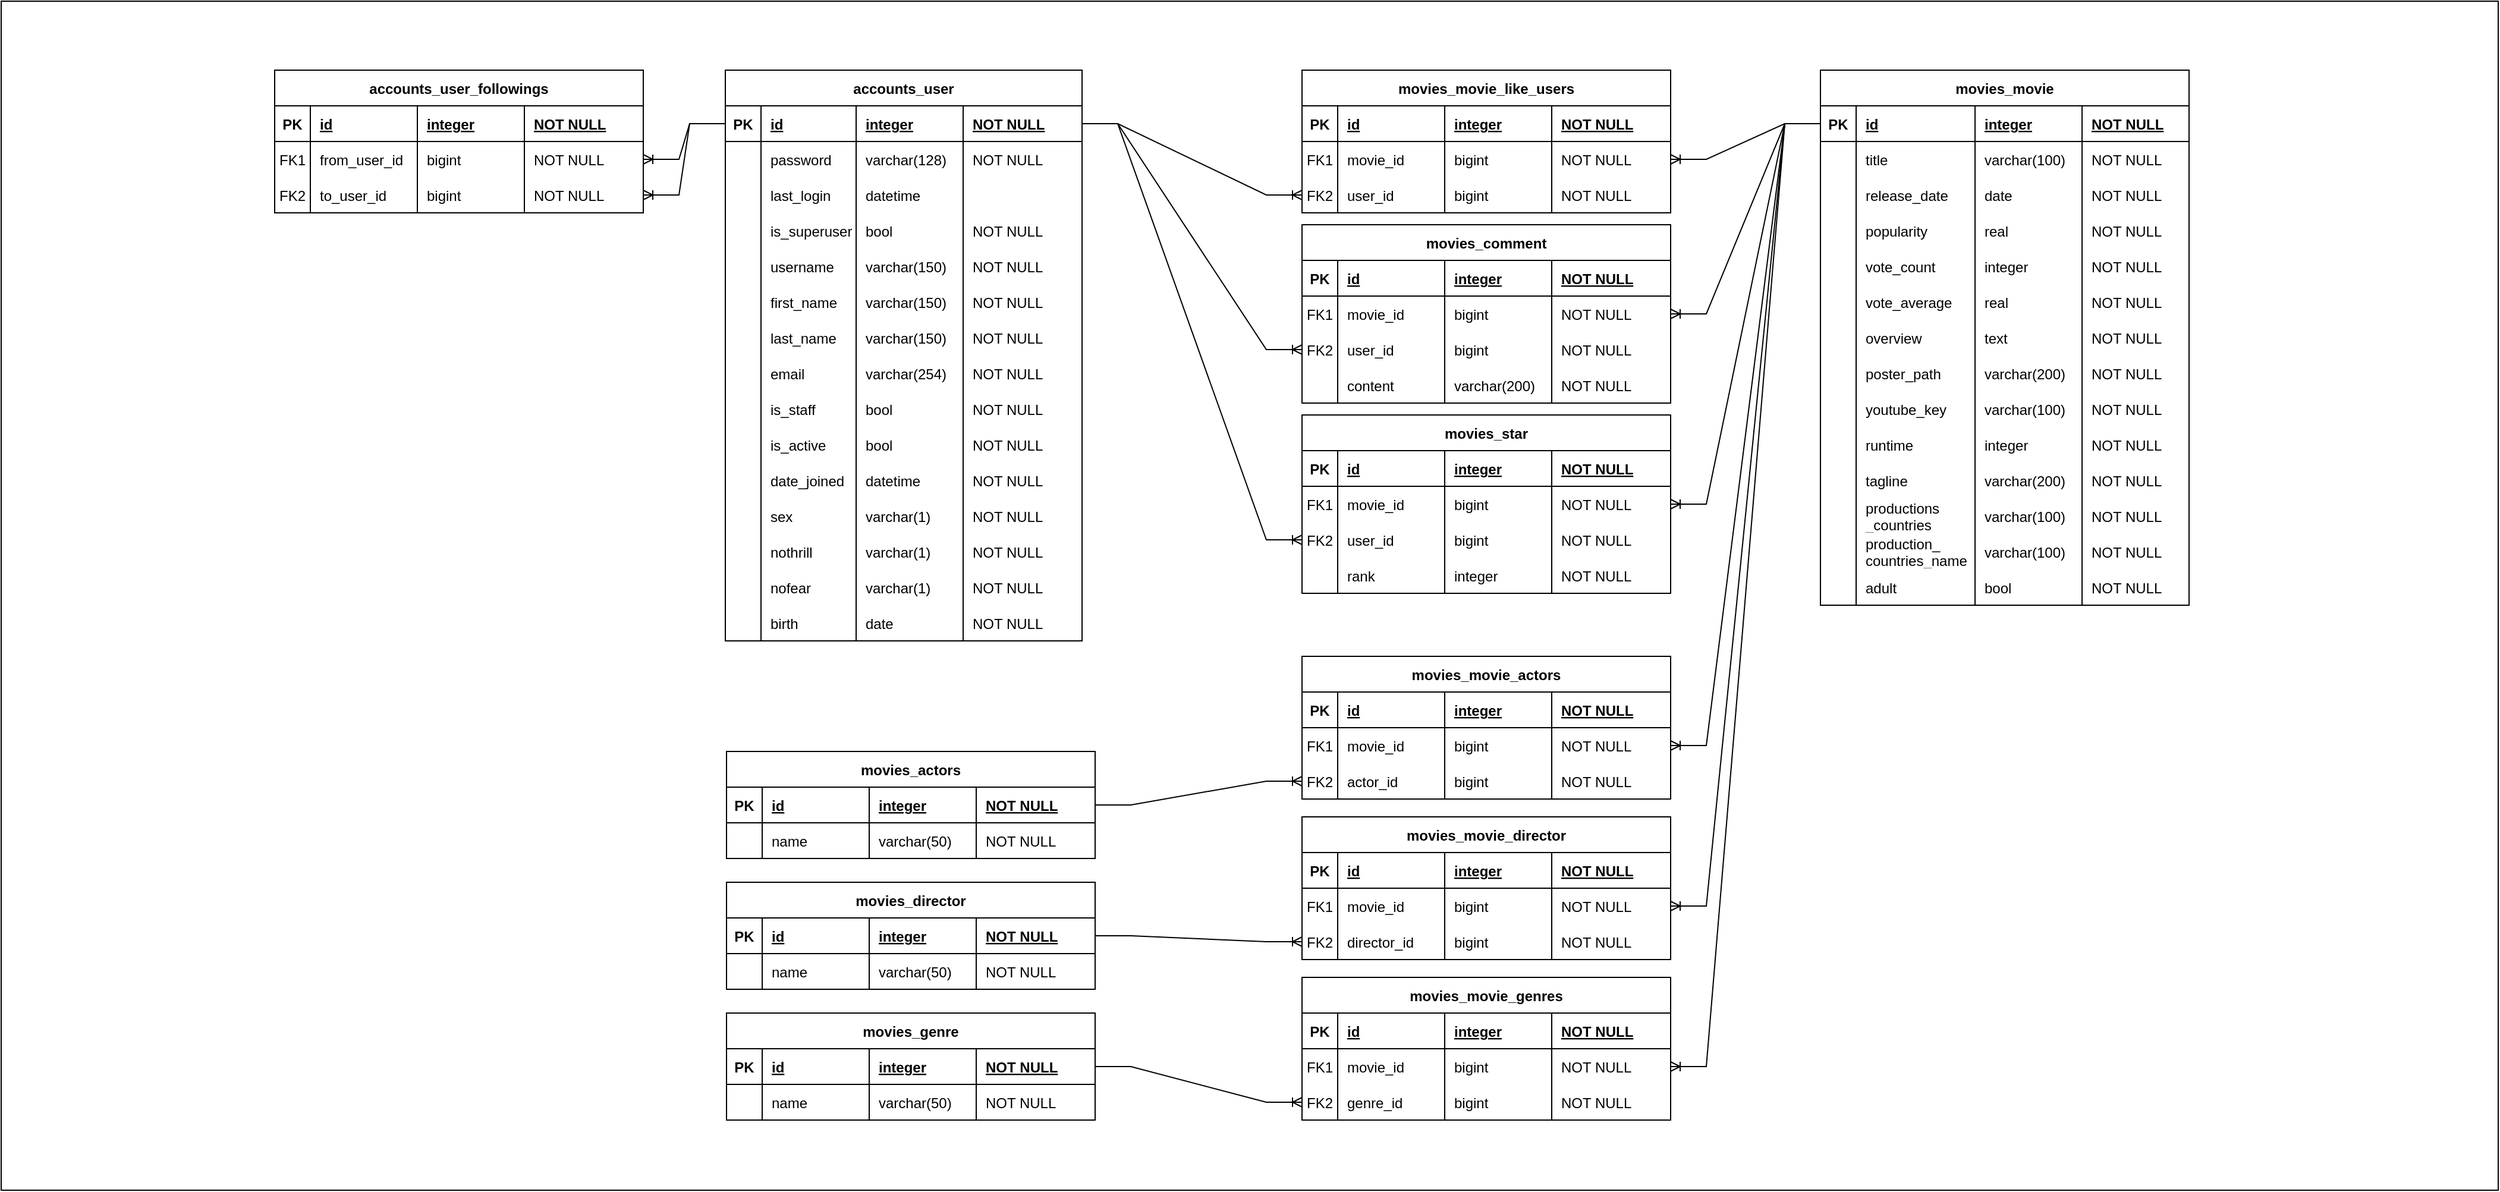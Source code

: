 <mxfile version="20.5.3" type="device"><diagram id="R2lEEEUBdFMjLlhIrx00" name="Page-1"><mxGraphModel dx="3470" dy="1323" grid="1" gridSize="10" guides="1" tooltips="1" connect="1" arrows="1" fold="1" page="1" pageScale="1" pageWidth="700" pageHeight="1000" math="0" shadow="0" extFonts="Permanent Marker^https://fonts.googleapis.com/css?family=Permanent+Marker"><root><mxCell id="0"/><mxCell id="1" parent="0"/><mxCell id="q8PMVIdm3u9D1HWOZuE6-579" value="" style="rounded=0;whiteSpace=wrap;html=1;strokeColor=#000000;fillColor=#FFFFFF;" vertex="1" parent="1"><mxGeometry x="-700" width="2100" height="1000" as="geometry"/></mxCell><mxCell id="q8PMVIdm3u9D1HWOZuE6-50" value="" style="shape=partialRectangle;overflow=hidden;connectable=0;fillColor=none;top=0;left=0;bottom=0;right=0;" vertex="1" parent="1"><mxGeometry x="880" y="550" width="30" height="30" as="geometry"><mxRectangle width="30" height="30" as="alternateBounds"/></mxGeometry></mxCell><mxCell id="q8PMVIdm3u9D1HWOZuE6-108" value="accounts_user" style="shape=table;startSize=30;container=1;collapsible=1;childLayout=tableLayout;fixedRows=1;rowLines=0;fontStyle=1;align=center;resizeLast=1;" vertex="1" parent="1"><mxGeometry x="-91" y="58" width="300" height="480" as="geometry"/></mxCell><mxCell id="q8PMVIdm3u9D1HWOZuE6-109" value="" style="shape=tableRow;horizontal=0;startSize=0;swimlaneHead=0;swimlaneBody=0;fillColor=none;collapsible=0;dropTarget=0;points=[[0,0.5],[1,0.5]];portConstraint=eastwest;top=0;left=0;right=0;bottom=1;" vertex="1" parent="q8PMVIdm3u9D1HWOZuE6-108"><mxGeometry y="30" width="300" height="30" as="geometry"/></mxCell><mxCell id="q8PMVIdm3u9D1HWOZuE6-110" value="PK" style="shape=partialRectangle;connectable=0;fillColor=none;top=0;left=0;bottom=0;right=0;fontStyle=1;overflow=hidden;" vertex="1" parent="q8PMVIdm3u9D1HWOZuE6-109"><mxGeometry width="30" height="30" as="geometry"><mxRectangle width="30" height="30" as="alternateBounds"/></mxGeometry></mxCell><mxCell id="q8PMVIdm3u9D1HWOZuE6-111" value="id" style="shape=partialRectangle;connectable=0;fillColor=none;top=0;left=0;bottom=0;right=0;align=left;spacingLeft=6;fontStyle=5;overflow=hidden;" vertex="1" parent="q8PMVIdm3u9D1HWOZuE6-109"><mxGeometry x="30" width="80" height="30" as="geometry"><mxRectangle width="80" height="30" as="alternateBounds"/></mxGeometry></mxCell><mxCell id="q8PMVIdm3u9D1HWOZuE6-133" value="integer" style="shape=partialRectangle;connectable=0;fillColor=none;top=0;left=0;bottom=0;right=0;align=left;spacingLeft=6;fontStyle=5;overflow=hidden;" vertex="1" parent="q8PMVIdm3u9D1HWOZuE6-109"><mxGeometry x="110" width="90" height="30" as="geometry"><mxRectangle width="90" height="30" as="alternateBounds"/></mxGeometry></mxCell><mxCell id="q8PMVIdm3u9D1HWOZuE6-141" value="NOT NULL" style="shape=partialRectangle;connectable=0;fillColor=none;top=0;left=0;bottom=0;right=0;align=left;spacingLeft=6;fontStyle=5;overflow=hidden;" vertex="1" parent="q8PMVIdm3u9D1HWOZuE6-109"><mxGeometry x="200" width="100" height="30" as="geometry"><mxRectangle width="100" height="30" as="alternateBounds"/></mxGeometry></mxCell><mxCell id="q8PMVIdm3u9D1HWOZuE6-112" value="" style="shape=tableRow;horizontal=0;startSize=0;swimlaneHead=0;swimlaneBody=0;fillColor=none;collapsible=0;dropTarget=0;points=[[0,0.5],[1,0.5]];portConstraint=eastwest;top=0;left=0;right=0;bottom=0;" vertex="1" parent="q8PMVIdm3u9D1HWOZuE6-108"><mxGeometry y="60" width="300" height="30" as="geometry"/></mxCell><mxCell id="q8PMVIdm3u9D1HWOZuE6-113" value="" style="shape=partialRectangle;connectable=0;fillColor=none;top=0;left=0;bottom=0;right=0;editable=1;overflow=hidden;" vertex="1" parent="q8PMVIdm3u9D1HWOZuE6-112"><mxGeometry width="30" height="30" as="geometry"><mxRectangle width="30" height="30" as="alternateBounds"/></mxGeometry></mxCell><mxCell id="q8PMVIdm3u9D1HWOZuE6-114" value="password" style="shape=partialRectangle;connectable=0;fillColor=none;top=0;left=0;bottom=0;right=0;align=left;spacingLeft=6;overflow=hidden;" vertex="1" parent="q8PMVIdm3u9D1HWOZuE6-112"><mxGeometry x="30" width="80" height="30" as="geometry"><mxRectangle width="80" height="30" as="alternateBounds"/></mxGeometry></mxCell><mxCell id="q8PMVIdm3u9D1HWOZuE6-134" value="varchar(128)" style="shape=partialRectangle;connectable=0;fillColor=none;top=0;left=0;bottom=0;right=0;align=left;spacingLeft=6;overflow=hidden;" vertex="1" parent="q8PMVIdm3u9D1HWOZuE6-112"><mxGeometry x="110" width="90" height="30" as="geometry"><mxRectangle width="90" height="30" as="alternateBounds"/></mxGeometry></mxCell><mxCell id="q8PMVIdm3u9D1HWOZuE6-142" value="NOT NULL" style="shape=partialRectangle;connectable=0;fillColor=none;top=0;left=0;bottom=0;right=0;align=left;spacingLeft=6;overflow=hidden;" vertex="1" parent="q8PMVIdm3u9D1HWOZuE6-112"><mxGeometry x="200" width="100" height="30" as="geometry"><mxRectangle width="100" height="30" as="alternateBounds"/></mxGeometry></mxCell><mxCell id="q8PMVIdm3u9D1HWOZuE6-115" value="" style="shape=tableRow;horizontal=0;startSize=0;swimlaneHead=0;swimlaneBody=0;fillColor=none;collapsible=0;dropTarget=0;points=[[0,0.5],[1,0.5]];portConstraint=eastwest;top=0;left=0;right=0;bottom=0;" vertex="1" parent="q8PMVIdm3u9D1HWOZuE6-108"><mxGeometry y="90" width="300" height="30" as="geometry"/></mxCell><mxCell id="q8PMVIdm3u9D1HWOZuE6-116" value="" style="shape=partialRectangle;connectable=0;fillColor=none;top=0;left=0;bottom=0;right=0;editable=1;overflow=hidden;" vertex="1" parent="q8PMVIdm3u9D1HWOZuE6-115"><mxGeometry width="30" height="30" as="geometry"><mxRectangle width="30" height="30" as="alternateBounds"/></mxGeometry></mxCell><mxCell id="q8PMVIdm3u9D1HWOZuE6-117" value="last_login" style="shape=partialRectangle;connectable=0;fillColor=none;top=0;left=0;bottom=0;right=0;align=left;spacingLeft=6;overflow=hidden;" vertex="1" parent="q8PMVIdm3u9D1HWOZuE6-115"><mxGeometry x="30" width="80" height="30" as="geometry"><mxRectangle width="80" height="30" as="alternateBounds"/></mxGeometry></mxCell><mxCell id="q8PMVIdm3u9D1HWOZuE6-135" value="datetime" style="shape=partialRectangle;connectable=0;fillColor=none;top=0;left=0;bottom=0;right=0;align=left;spacingLeft=6;overflow=hidden;" vertex="1" parent="q8PMVIdm3u9D1HWOZuE6-115"><mxGeometry x="110" width="90" height="30" as="geometry"><mxRectangle width="90" height="30" as="alternateBounds"/></mxGeometry></mxCell><mxCell id="q8PMVIdm3u9D1HWOZuE6-143" style="shape=partialRectangle;connectable=0;fillColor=none;top=0;left=0;bottom=0;right=0;align=left;spacingLeft=6;overflow=hidden;" vertex="1" parent="q8PMVIdm3u9D1HWOZuE6-115"><mxGeometry x="200" width="100" height="30" as="geometry"><mxRectangle width="100" height="30" as="alternateBounds"/></mxGeometry></mxCell><mxCell id="q8PMVIdm3u9D1HWOZuE6-118" value="" style="shape=tableRow;horizontal=0;startSize=0;swimlaneHead=0;swimlaneBody=0;fillColor=none;collapsible=0;dropTarget=0;points=[[0,0.5],[1,0.5]];portConstraint=eastwest;top=0;left=0;right=0;bottom=0;" vertex="1" parent="q8PMVIdm3u9D1HWOZuE6-108"><mxGeometry y="120" width="300" height="30" as="geometry"/></mxCell><mxCell id="q8PMVIdm3u9D1HWOZuE6-119" value="" style="shape=partialRectangle;connectable=0;fillColor=none;top=0;left=0;bottom=0;right=0;editable=1;overflow=hidden;" vertex="1" parent="q8PMVIdm3u9D1HWOZuE6-118"><mxGeometry width="30" height="30" as="geometry"><mxRectangle width="30" height="30" as="alternateBounds"/></mxGeometry></mxCell><mxCell id="q8PMVIdm3u9D1HWOZuE6-120" value="is_superuser" style="shape=partialRectangle;connectable=0;fillColor=none;top=0;left=0;bottom=0;right=0;align=left;spacingLeft=6;overflow=hidden;" vertex="1" parent="q8PMVIdm3u9D1HWOZuE6-118"><mxGeometry x="30" width="80" height="30" as="geometry"><mxRectangle width="80" height="30" as="alternateBounds"/></mxGeometry></mxCell><mxCell id="q8PMVIdm3u9D1HWOZuE6-136" value="bool" style="shape=partialRectangle;connectable=0;fillColor=none;top=0;left=0;bottom=0;right=0;align=left;spacingLeft=6;overflow=hidden;" vertex="1" parent="q8PMVIdm3u9D1HWOZuE6-118"><mxGeometry x="110" width="90" height="30" as="geometry"><mxRectangle width="90" height="30" as="alternateBounds"/></mxGeometry></mxCell><mxCell id="q8PMVIdm3u9D1HWOZuE6-144" value="NOT NULL" style="shape=partialRectangle;connectable=0;fillColor=none;top=0;left=0;bottom=0;right=0;align=left;spacingLeft=6;overflow=hidden;" vertex="1" parent="q8PMVIdm3u9D1HWOZuE6-118"><mxGeometry x="200" width="100" height="30" as="geometry"><mxRectangle width="100" height="30" as="alternateBounds"/></mxGeometry></mxCell><mxCell id="q8PMVIdm3u9D1HWOZuE6-130" style="shape=tableRow;horizontal=0;startSize=0;swimlaneHead=0;swimlaneBody=0;fillColor=none;collapsible=0;dropTarget=0;points=[[0,0.5],[1,0.5]];portConstraint=eastwest;top=0;left=0;right=0;bottom=0;" vertex="1" parent="q8PMVIdm3u9D1HWOZuE6-108"><mxGeometry y="150" width="300" height="30" as="geometry"/></mxCell><mxCell id="q8PMVIdm3u9D1HWOZuE6-131" style="shape=partialRectangle;connectable=0;fillColor=none;top=0;left=0;bottom=0;right=0;editable=1;overflow=hidden;" vertex="1" parent="q8PMVIdm3u9D1HWOZuE6-130"><mxGeometry width="30" height="30" as="geometry"><mxRectangle width="30" height="30" as="alternateBounds"/></mxGeometry></mxCell><mxCell id="q8PMVIdm3u9D1HWOZuE6-132" value="username" style="shape=partialRectangle;connectable=0;fillColor=none;top=0;left=0;bottom=0;right=0;align=left;spacingLeft=6;overflow=hidden;" vertex="1" parent="q8PMVIdm3u9D1HWOZuE6-130"><mxGeometry x="30" width="80" height="30" as="geometry"><mxRectangle width="80" height="30" as="alternateBounds"/></mxGeometry></mxCell><mxCell id="q8PMVIdm3u9D1HWOZuE6-137" value="varchar(150)" style="shape=partialRectangle;connectable=0;fillColor=none;top=0;left=0;bottom=0;right=0;align=left;spacingLeft=6;overflow=hidden;" vertex="1" parent="q8PMVIdm3u9D1HWOZuE6-130"><mxGeometry x="110" width="90" height="30" as="geometry"><mxRectangle width="90" height="30" as="alternateBounds"/></mxGeometry></mxCell><mxCell id="q8PMVIdm3u9D1HWOZuE6-145" value="NOT NULL" style="shape=partialRectangle;connectable=0;fillColor=none;top=0;left=0;bottom=0;right=0;align=left;spacingLeft=6;overflow=hidden;" vertex="1" parent="q8PMVIdm3u9D1HWOZuE6-130"><mxGeometry x="200" width="100" height="30" as="geometry"><mxRectangle width="100" height="30" as="alternateBounds"/></mxGeometry></mxCell><mxCell id="q8PMVIdm3u9D1HWOZuE6-127" style="shape=tableRow;horizontal=0;startSize=0;swimlaneHead=0;swimlaneBody=0;fillColor=none;collapsible=0;dropTarget=0;points=[[0,0.5],[1,0.5]];portConstraint=eastwest;top=0;left=0;right=0;bottom=0;" vertex="1" parent="q8PMVIdm3u9D1HWOZuE6-108"><mxGeometry y="180" width="300" height="30" as="geometry"/></mxCell><mxCell id="q8PMVIdm3u9D1HWOZuE6-128" style="shape=partialRectangle;connectable=0;fillColor=none;top=0;left=0;bottom=0;right=0;editable=1;overflow=hidden;" vertex="1" parent="q8PMVIdm3u9D1HWOZuE6-127"><mxGeometry width="30" height="30" as="geometry"><mxRectangle width="30" height="30" as="alternateBounds"/></mxGeometry></mxCell><mxCell id="q8PMVIdm3u9D1HWOZuE6-129" value="first_name" style="shape=partialRectangle;connectable=0;fillColor=none;top=0;left=0;bottom=0;right=0;align=left;spacingLeft=6;overflow=hidden;" vertex="1" parent="q8PMVIdm3u9D1HWOZuE6-127"><mxGeometry x="30" width="80" height="30" as="geometry"><mxRectangle width="80" height="30" as="alternateBounds"/></mxGeometry></mxCell><mxCell id="q8PMVIdm3u9D1HWOZuE6-138" value="varchar(150)" style="shape=partialRectangle;connectable=0;fillColor=none;top=0;left=0;bottom=0;right=0;align=left;spacingLeft=6;overflow=hidden;" vertex="1" parent="q8PMVIdm3u9D1HWOZuE6-127"><mxGeometry x="110" width="90" height="30" as="geometry"><mxRectangle width="90" height="30" as="alternateBounds"/></mxGeometry></mxCell><mxCell id="q8PMVIdm3u9D1HWOZuE6-146" value="NOT NULL" style="shape=partialRectangle;connectable=0;fillColor=none;top=0;left=0;bottom=0;right=0;align=left;spacingLeft=6;overflow=hidden;" vertex="1" parent="q8PMVIdm3u9D1HWOZuE6-127"><mxGeometry x="200" width="100" height="30" as="geometry"><mxRectangle width="100" height="30" as="alternateBounds"/></mxGeometry></mxCell><mxCell id="q8PMVIdm3u9D1HWOZuE6-124" style="shape=tableRow;horizontal=0;startSize=0;swimlaneHead=0;swimlaneBody=0;fillColor=none;collapsible=0;dropTarget=0;points=[[0,0.5],[1,0.5]];portConstraint=eastwest;top=0;left=0;right=0;bottom=0;" vertex="1" parent="q8PMVIdm3u9D1HWOZuE6-108"><mxGeometry y="210" width="300" height="30" as="geometry"/></mxCell><mxCell id="q8PMVIdm3u9D1HWOZuE6-125" style="shape=partialRectangle;connectable=0;fillColor=none;top=0;left=0;bottom=0;right=0;editable=1;overflow=hidden;" vertex="1" parent="q8PMVIdm3u9D1HWOZuE6-124"><mxGeometry width="30" height="30" as="geometry"><mxRectangle width="30" height="30" as="alternateBounds"/></mxGeometry></mxCell><mxCell id="q8PMVIdm3u9D1HWOZuE6-126" value="last_name" style="shape=partialRectangle;connectable=0;fillColor=none;top=0;left=0;bottom=0;right=0;align=left;spacingLeft=6;overflow=hidden;" vertex="1" parent="q8PMVIdm3u9D1HWOZuE6-124"><mxGeometry x="30" width="80" height="30" as="geometry"><mxRectangle width="80" height="30" as="alternateBounds"/></mxGeometry></mxCell><mxCell id="q8PMVIdm3u9D1HWOZuE6-139" value="varchar(150)" style="shape=partialRectangle;connectable=0;fillColor=none;top=0;left=0;bottom=0;right=0;align=left;spacingLeft=6;overflow=hidden;" vertex="1" parent="q8PMVIdm3u9D1HWOZuE6-124"><mxGeometry x="110" width="90" height="30" as="geometry"><mxRectangle width="90" height="30" as="alternateBounds"/></mxGeometry></mxCell><mxCell id="q8PMVIdm3u9D1HWOZuE6-147" value="NOT NULL" style="shape=partialRectangle;connectable=0;fillColor=none;top=0;left=0;bottom=0;right=0;align=left;spacingLeft=6;overflow=hidden;" vertex="1" parent="q8PMVIdm3u9D1HWOZuE6-124"><mxGeometry x="200" width="100" height="30" as="geometry"><mxRectangle width="100" height="30" as="alternateBounds"/></mxGeometry></mxCell><mxCell id="q8PMVIdm3u9D1HWOZuE6-179" style="shape=tableRow;horizontal=0;startSize=0;swimlaneHead=0;swimlaneBody=0;fillColor=none;collapsible=0;dropTarget=0;points=[[0,0.5],[1,0.5]];portConstraint=eastwest;top=0;left=0;right=0;bottom=0;" vertex="1" parent="q8PMVIdm3u9D1HWOZuE6-108"><mxGeometry y="240" width="300" height="30" as="geometry"/></mxCell><mxCell id="q8PMVIdm3u9D1HWOZuE6-180" style="shape=partialRectangle;connectable=0;fillColor=none;top=0;left=0;bottom=0;right=0;editable=1;overflow=hidden;" vertex="1" parent="q8PMVIdm3u9D1HWOZuE6-179"><mxGeometry width="30" height="30" as="geometry"><mxRectangle width="30" height="30" as="alternateBounds"/></mxGeometry></mxCell><mxCell id="q8PMVIdm3u9D1HWOZuE6-181" value="email" style="shape=partialRectangle;connectable=0;fillColor=none;top=0;left=0;bottom=0;right=0;align=left;spacingLeft=6;overflow=hidden;" vertex="1" parent="q8PMVIdm3u9D1HWOZuE6-179"><mxGeometry x="30" width="80" height="30" as="geometry"><mxRectangle width="80" height="30" as="alternateBounds"/></mxGeometry></mxCell><mxCell id="q8PMVIdm3u9D1HWOZuE6-182" value="varchar(254)" style="shape=partialRectangle;connectable=0;fillColor=none;top=0;left=0;bottom=0;right=0;align=left;spacingLeft=6;overflow=hidden;" vertex="1" parent="q8PMVIdm3u9D1HWOZuE6-179"><mxGeometry x="110" width="90" height="30" as="geometry"><mxRectangle width="90" height="30" as="alternateBounds"/></mxGeometry></mxCell><mxCell id="q8PMVIdm3u9D1HWOZuE6-183" value="NOT NULL" style="shape=partialRectangle;connectable=0;fillColor=none;top=0;left=0;bottom=0;right=0;align=left;spacingLeft=6;overflow=hidden;" vertex="1" parent="q8PMVIdm3u9D1HWOZuE6-179"><mxGeometry x="200" width="100" height="30" as="geometry"><mxRectangle width="100" height="30" as="alternateBounds"/></mxGeometry></mxCell><mxCell id="q8PMVIdm3u9D1HWOZuE6-184" style="shape=tableRow;horizontal=0;startSize=0;swimlaneHead=0;swimlaneBody=0;fillColor=none;collapsible=0;dropTarget=0;points=[[0,0.5],[1,0.5]];portConstraint=eastwest;top=0;left=0;right=0;bottom=0;" vertex="1" parent="q8PMVIdm3u9D1HWOZuE6-108"><mxGeometry y="270" width="300" height="30" as="geometry"/></mxCell><mxCell id="q8PMVIdm3u9D1HWOZuE6-185" style="shape=partialRectangle;connectable=0;fillColor=none;top=0;left=0;bottom=0;right=0;editable=1;overflow=hidden;" vertex="1" parent="q8PMVIdm3u9D1HWOZuE6-184"><mxGeometry width="30" height="30" as="geometry"><mxRectangle width="30" height="30" as="alternateBounds"/></mxGeometry></mxCell><mxCell id="q8PMVIdm3u9D1HWOZuE6-186" value="is_staff" style="shape=partialRectangle;connectable=0;fillColor=none;top=0;left=0;bottom=0;right=0;align=left;spacingLeft=6;overflow=hidden;" vertex="1" parent="q8PMVIdm3u9D1HWOZuE6-184"><mxGeometry x="30" width="80" height="30" as="geometry"><mxRectangle width="80" height="30" as="alternateBounds"/></mxGeometry></mxCell><mxCell id="q8PMVIdm3u9D1HWOZuE6-187" value="bool" style="shape=partialRectangle;connectable=0;fillColor=none;top=0;left=0;bottom=0;right=0;align=left;spacingLeft=6;overflow=hidden;" vertex="1" parent="q8PMVIdm3u9D1HWOZuE6-184"><mxGeometry x="110" width="90" height="30" as="geometry"><mxRectangle width="90" height="30" as="alternateBounds"/></mxGeometry></mxCell><mxCell id="q8PMVIdm3u9D1HWOZuE6-188" value="NOT NULL" style="shape=partialRectangle;connectable=0;fillColor=none;top=0;left=0;bottom=0;right=0;align=left;spacingLeft=6;overflow=hidden;" vertex="1" parent="q8PMVIdm3u9D1HWOZuE6-184"><mxGeometry x="200" width="100" height="30" as="geometry"><mxRectangle width="100" height="30" as="alternateBounds"/></mxGeometry></mxCell><mxCell id="q8PMVIdm3u9D1HWOZuE6-189" style="shape=tableRow;horizontal=0;startSize=0;swimlaneHead=0;swimlaneBody=0;fillColor=none;collapsible=0;dropTarget=0;points=[[0,0.5],[1,0.5]];portConstraint=eastwest;top=0;left=0;right=0;bottom=0;" vertex="1" parent="q8PMVIdm3u9D1HWOZuE6-108"><mxGeometry y="300" width="300" height="30" as="geometry"/></mxCell><mxCell id="q8PMVIdm3u9D1HWOZuE6-190" style="shape=partialRectangle;connectable=0;fillColor=none;top=0;left=0;bottom=0;right=0;editable=1;overflow=hidden;" vertex="1" parent="q8PMVIdm3u9D1HWOZuE6-189"><mxGeometry width="30" height="30" as="geometry"><mxRectangle width="30" height="30" as="alternateBounds"/></mxGeometry></mxCell><mxCell id="q8PMVIdm3u9D1HWOZuE6-191" value="is_active" style="shape=partialRectangle;connectable=0;fillColor=none;top=0;left=0;bottom=0;right=0;align=left;spacingLeft=6;overflow=hidden;" vertex="1" parent="q8PMVIdm3u9D1HWOZuE6-189"><mxGeometry x="30" width="80" height="30" as="geometry"><mxRectangle width="80" height="30" as="alternateBounds"/></mxGeometry></mxCell><mxCell id="q8PMVIdm3u9D1HWOZuE6-192" value="bool" style="shape=partialRectangle;connectable=0;fillColor=none;top=0;left=0;bottom=0;right=0;align=left;spacingLeft=6;overflow=hidden;" vertex="1" parent="q8PMVIdm3u9D1HWOZuE6-189"><mxGeometry x="110" width="90" height="30" as="geometry"><mxRectangle width="90" height="30" as="alternateBounds"/></mxGeometry></mxCell><mxCell id="q8PMVIdm3u9D1HWOZuE6-193" value="NOT NULL" style="shape=partialRectangle;connectable=0;fillColor=none;top=0;left=0;bottom=0;right=0;align=left;spacingLeft=6;overflow=hidden;" vertex="1" parent="q8PMVIdm3u9D1HWOZuE6-189"><mxGeometry x="200" width="100" height="30" as="geometry"><mxRectangle width="100" height="30" as="alternateBounds"/></mxGeometry></mxCell><mxCell id="q8PMVIdm3u9D1HWOZuE6-194" style="shape=tableRow;horizontal=0;startSize=0;swimlaneHead=0;swimlaneBody=0;fillColor=none;collapsible=0;dropTarget=0;points=[[0,0.5],[1,0.5]];portConstraint=eastwest;top=0;left=0;right=0;bottom=0;" vertex="1" parent="q8PMVIdm3u9D1HWOZuE6-108"><mxGeometry y="330" width="300" height="30" as="geometry"/></mxCell><mxCell id="q8PMVIdm3u9D1HWOZuE6-195" style="shape=partialRectangle;connectable=0;fillColor=none;top=0;left=0;bottom=0;right=0;editable=1;overflow=hidden;" vertex="1" parent="q8PMVIdm3u9D1HWOZuE6-194"><mxGeometry width="30" height="30" as="geometry"><mxRectangle width="30" height="30" as="alternateBounds"/></mxGeometry></mxCell><mxCell id="q8PMVIdm3u9D1HWOZuE6-196" value="date_joined" style="shape=partialRectangle;connectable=0;fillColor=none;top=0;left=0;bottom=0;right=0;align=left;spacingLeft=6;overflow=hidden;" vertex="1" parent="q8PMVIdm3u9D1HWOZuE6-194"><mxGeometry x="30" width="80" height="30" as="geometry"><mxRectangle width="80" height="30" as="alternateBounds"/></mxGeometry></mxCell><mxCell id="q8PMVIdm3u9D1HWOZuE6-197" value="datetime" style="shape=partialRectangle;connectable=0;fillColor=none;top=0;left=0;bottom=0;right=0;align=left;spacingLeft=6;overflow=hidden;" vertex="1" parent="q8PMVIdm3u9D1HWOZuE6-194"><mxGeometry x="110" width="90" height="30" as="geometry"><mxRectangle width="90" height="30" as="alternateBounds"/></mxGeometry></mxCell><mxCell id="q8PMVIdm3u9D1HWOZuE6-198" value="NOT NULL" style="shape=partialRectangle;connectable=0;fillColor=none;top=0;left=0;bottom=0;right=0;align=left;spacingLeft=6;overflow=hidden;" vertex="1" parent="q8PMVIdm3u9D1HWOZuE6-194"><mxGeometry x="200" width="100" height="30" as="geometry"><mxRectangle width="100" height="30" as="alternateBounds"/></mxGeometry></mxCell><mxCell id="q8PMVIdm3u9D1HWOZuE6-199" style="shape=tableRow;horizontal=0;startSize=0;swimlaneHead=0;swimlaneBody=0;fillColor=none;collapsible=0;dropTarget=0;points=[[0,0.5],[1,0.5]];portConstraint=eastwest;top=0;left=0;right=0;bottom=0;" vertex="1" parent="q8PMVIdm3u9D1HWOZuE6-108"><mxGeometry y="360" width="300" height="30" as="geometry"/></mxCell><mxCell id="q8PMVIdm3u9D1HWOZuE6-200" style="shape=partialRectangle;connectable=0;fillColor=none;top=0;left=0;bottom=0;right=0;editable=1;overflow=hidden;" vertex="1" parent="q8PMVIdm3u9D1HWOZuE6-199"><mxGeometry width="30" height="30" as="geometry"><mxRectangle width="30" height="30" as="alternateBounds"/></mxGeometry></mxCell><mxCell id="q8PMVIdm3u9D1HWOZuE6-201" value="sex" style="shape=partialRectangle;connectable=0;fillColor=none;top=0;left=0;bottom=0;right=0;align=left;spacingLeft=6;overflow=hidden;" vertex="1" parent="q8PMVIdm3u9D1HWOZuE6-199"><mxGeometry x="30" width="80" height="30" as="geometry"><mxRectangle width="80" height="30" as="alternateBounds"/></mxGeometry></mxCell><mxCell id="q8PMVIdm3u9D1HWOZuE6-202" value="varchar(1)" style="shape=partialRectangle;connectable=0;fillColor=none;top=0;left=0;bottom=0;right=0;align=left;spacingLeft=6;overflow=hidden;" vertex="1" parent="q8PMVIdm3u9D1HWOZuE6-199"><mxGeometry x="110" width="90" height="30" as="geometry"><mxRectangle width="90" height="30" as="alternateBounds"/></mxGeometry></mxCell><mxCell id="q8PMVIdm3u9D1HWOZuE6-203" value="NOT NULL" style="shape=partialRectangle;connectable=0;fillColor=none;top=0;left=0;bottom=0;right=0;align=left;spacingLeft=6;overflow=hidden;" vertex="1" parent="q8PMVIdm3u9D1HWOZuE6-199"><mxGeometry x="200" width="100" height="30" as="geometry"><mxRectangle width="100" height="30" as="alternateBounds"/></mxGeometry></mxCell><mxCell id="q8PMVIdm3u9D1HWOZuE6-204" style="shape=tableRow;horizontal=0;startSize=0;swimlaneHead=0;swimlaneBody=0;fillColor=none;collapsible=0;dropTarget=0;points=[[0,0.5],[1,0.5]];portConstraint=eastwest;top=0;left=0;right=0;bottom=0;" vertex="1" parent="q8PMVIdm3u9D1HWOZuE6-108"><mxGeometry y="390" width="300" height="30" as="geometry"/></mxCell><mxCell id="q8PMVIdm3u9D1HWOZuE6-205" style="shape=partialRectangle;connectable=0;fillColor=none;top=0;left=0;bottom=0;right=0;editable=1;overflow=hidden;" vertex="1" parent="q8PMVIdm3u9D1HWOZuE6-204"><mxGeometry width="30" height="30" as="geometry"><mxRectangle width="30" height="30" as="alternateBounds"/></mxGeometry></mxCell><mxCell id="q8PMVIdm3u9D1HWOZuE6-206" value="nothrill" style="shape=partialRectangle;connectable=0;fillColor=none;top=0;left=0;bottom=0;right=0;align=left;spacingLeft=6;overflow=hidden;" vertex="1" parent="q8PMVIdm3u9D1HWOZuE6-204"><mxGeometry x="30" width="80" height="30" as="geometry"><mxRectangle width="80" height="30" as="alternateBounds"/></mxGeometry></mxCell><mxCell id="q8PMVIdm3u9D1HWOZuE6-207" value="varchar(1)" style="shape=partialRectangle;connectable=0;fillColor=none;top=0;left=0;bottom=0;right=0;align=left;spacingLeft=6;overflow=hidden;" vertex="1" parent="q8PMVIdm3u9D1HWOZuE6-204"><mxGeometry x="110" width="90" height="30" as="geometry"><mxRectangle width="90" height="30" as="alternateBounds"/></mxGeometry></mxCell><mxCell id="q8PMVIdm3u9D1HWOZuE6-208" value="NOT NULL" style="shape=partialRectangle;connectable=0;fillColor=none;top=0;left=0;bottom=0;right=0;align=left;spacingLeft=6;overflow=hidden;" vertex="1" parent="q8PMVIdm3u9D1HWOZuE6-204"><mxGeometry x="200" width="100" height="30" as="geometry"><mxRectangle width="100" height="30" as="alternateBounds"/></mxGeometry></mxCell><mxCell id="q8PMVIdm3u9D1HWOZuE6-209" style="shape=tableRow;horizontal=0;startSize=0;swimlaneHead=0;swimlaneBody=0;fillColor=none;collapsible=0;dropTarget=0;points=[[0,0.5],[1,0.5]];portConstraint=eastwest;top=0;left=0;right=0;bottom=0;" vertex="1" parent="q8PMVIdm3u9D1HWOZuE6-108"><mxGeometry y="420" width="300" height="30" as="geometry"/></mxCell><mxCell id="q8PMVIdm3u9D1HWOZuE6-210" style="shape=partialRectangle;connectable=0;fillColor=none;top=0;left=0;bottom=0;right=0;editable=1;overflow=hidden;" vertex="1" parent="q8PMVIdm3u9D1HWOZuE6-209"><mxGeometry width="30" height="30" as="geometry"><mxRectangle width="30" height="30" as="alternateBounds"/></mxGeometry></mxCell><mxCell id="q8PMVIdm3u9D1HWOZuE6-211" value="nofear" style="shape=partialRectangle;connectable=0;fillColor=none;top=0;left=0;bottom=0;right=0;align=left;spacingLeft=6;overflow=hidden;" vertex="1" parent="q8PMVIdm3u9D1HWOZuE6-209"><mxGeometry x="30" width="80" height="30" as="geometry"><mxRectangle width="80" height="30" as="alternateBounds"/></mxGeometry></mxCell><mxCell id="q8PMVIdm3u9D1HWOZuE6-212" value="varchar(1)" style="shape=partialRectangle;connectable=0;fillColor=none;top=0;left=0;bottom=0;right=0;align=left;spacingLeft=6;overflow=hidden;" vertex="1" parent="q8PMVIdm3u9D1HWOZuE6-209"><mxGeometry x="110" width="90" height="30" as="geometry"><mxRectangle width="90" height="30" as="alternateBounds"/></mxGeometry></mxCell><mxCell id="q8PMVIdm3u9D1HWOZuE6-213" value="NOT NULL" style="shape=partialRectangle;connectable=0;fillColor=none;top=0;left=0;bottom=0;right=0;align=left;spacingLeft=6;overflow=hidden;" vertex="1" parent="q8PMVIdm3u9D1HWOZuE6-209"><mxGeometry x="200" width="100" height="30" as="geometry"><mxRectangle width="100" height="30" as="alternateBounds"/></mxGeometry></mxCell><mxCell id="q8PMVIdm3u9D1HWOZuE6-214" style="shape=tableRow;horizontal=0;startSize=0;swimlaneHead=0;swimlaneBody=0;fillColor=none;collapsible=0;dropTarget=0;points=[[0,0.5],[1,0.5]];portConstraint=eastwest;top=0;left=0;right=0;bottom=0;" vertex="1" parent="q8PMVIdm3u9D1HWOZuE6-108"><mxGeometry y="450" width="300" height="30" as="geometry"/></mxCell><mxCell id="q8PMVIdm3u9D1HWOZuE6-215" style="shape=partialRectangle;connectable=0;fillColor=none;top=0;left=0;bottom=0;right=0;editable=1;overflow=hidden;" vertex="1" parent="q8PMVIdm3u9D1HWOZuE6-214"><mxGeometry width="30" height="30" as="geometry"><mxRectangle width="30" height="30" as="alternateBounds"/></mxGeometry></mxCell><mxCell id="q8PMVIdm3u9D1HWOZuE6-216" value="birth" style="shape=partialRectangle;connectable=0;fillColor=none;top=0;left=0;bottom=0;right=0;align=left;spacingLeft=6;overflow=hidden;" vertex="1" parent="q8PMVIdm3u9D1HWOZuE6-214"><mxGeometry x="30" width="80" height="30" as="geometry"><mxRectangle width="80" height="30" as="alternateBounds"/></mxGeometry></mxCell><mxCell id="q8PMVIdm3u9D1HWOZuE6-217" value="date" style="shape=partialRectangle;connectable=0;fillColor=none;top=0;left=0;bottom=0;right=0;align=left;spacingLeft=6;overflow=hidden;" vertex="1" parent="q8PMVIdm3u9D1HWOZuE6-214"><mxGeometry x="110" width="90" height="30" as="geometry"><mxRectangle width="90" height="30" as="alternateBounds"/></mxGeometry></mxCell><mxCell id="q8PMVIdm3u9D1HWOZuE6-218" value="NOT NULL" style="shape=partialRectangle;connectable=0;fillColor=none;top=0;left=0;bottom=0;right=0;align=left;spacingLeft=6;overflow=hidden;" vertex="1" parent="q8PMVIdm3u9D1HWOZuE6-214"><mxGeometry x="200" width="100" height="30" as="geometry"><mxRectangle width="100" height="30" as="alternateBounds"/></mxGeometry></mxCell><mxCell id="q8PMVIdm3u9D1HWOZuE6-219" value="accounts_user_followings" style="shape=table;startSize=30;container=1;collapsible=1;childLayout=tableLayout;fixedRows=1;rowLines=0;fontStyle=1;align=center;resizeLast=1;fillColor=#FFFFFF;" vertex="1" parent="1"><mxGeometry x="-470" y="58" width="310" height="120" as="geometry"/></mxCell><mxCell id="q8PMVIdm3u9D1HWOZuE6-220" value="" style="shape=tableRow;horizontal=0;startSize=0;swimlaneHead=0;swimlaneBody=0;fillColor=none;collapsible=0;dropTarget=0;points=[[0,0.5],[1,0.5]];portConstraint=eastwest;top=0;left=0;right=0;bottom=1;" vertex="1" parent="q8PMVIdm3u9D1HWOZuE6-219"><mxGeometry y="30" width="310" height="30" as="geometry"/></mxCell><mxCell id="q8PMVIdm3u9D1HWOZuE6-221" value="PK" style="shape=partialRectangle;connectable=0;fillColor=none;top=0;left=0;bottom=0;right=0;fontStyle=1;overflow=hidden;" vertex="1" parent="q8PMVIdm3u9D1HWOZuE6-220"><mxGeometry width="30" height="30" as="geometry"><mxRectangle width="30" height="30" as="alternateBounds"/></mxGeometry></mxCell><mxCell id="q8PMVIdm3u9D1HWOZuE6-222" value="id" style="shape=partialRectangle;connectable=0;fillColor=none;top=0;left=0;bottom=0;right=0;align=left;spacingLeft=6;fontStyle=5;overflow=hidden;" vertex="1" parent="q8PMVIdm3u9D1HWOZuE6-220"><mxGeometry x="30" width="90" height="30" as="geometry"><mxRectangle width="90" height="30" as="alternateBounds"/></mxGeometry></mxCell><mxCell id="q8PMVIdm3u9D1HWOZuE6-232" value="integer" style="shape=partialRectangle;connectable=0;fillColor=none;top=0;left=0;bottom=0;right=0;align=left;spacingLeft=6;fontStyle=5;overflow=hidden;" vertex="1" parent="q8PMVIdm3u9D1HWOZuE6-220"><mxGeometry x="120" width="90" height="30" as="geometry"><mxRectangle width="90" height="30" as="alternateBounds"/></mxGeometry></mxCell><mxCell id="q8PMVIdm3u9D1HWOZuE6-236" value="NOT NULL" style="shape=partialRectangle;connectable=0;fillColor=none;top=0;left=0;bottom=0;right=0;align=left;spacingLeft=6;fontStyle=5;overflow=hidden;" vertex="1" parent="q8PMVIdm3u9D1HWOZuE6-220"><mxGeometry x="210" width="100" height="30" as="geometry"><mxRectangle width="100" height="30" as="alternateBounds"/></mxGeometry></mxCell><mxCell id="q8PMVIdm3u9D1HWOZuE6-223" value="" style="shape=tableRow;horizontal=0;startSize=0;swimlaneHead=0;swimlaneBody=0;fillColor=none;collapsible=0;dropTarget=0;points=[[0,0.5],[1,0.5]];portConstraint=eastwest;top=0;left=0;right=0;bottom=0;" vertex="1" parent="q8PMVIdm3u9D1HWOZuE6-219"><mxGeometry y="60" width="310" height="30" as="geometry"/></mxCell><mxCell id="q8PMVIdm3u9D1HWOZuE6-224" value="FK1" style="shape=partialRectangle;connectable=0;fillColor=none;top=0;left=0;bottom=0;right=0;editable=1;overflow=hidden;" vertex="1" parent="q8PMVIdm3u9D1HWOZuE6-223"><mxGeometry width="30" height="30" as="geometry"><mxRectangle width="30" height="30" as="alternateBounds"/></mxGeometry></mxCell><mxCell id="q8PMVIdm3u9D1HWOZuE6-225" value="from_user_id" style="shape=partialRectangle;connectable=0;fillColor=none;top=0;left=0;bottom=0;right=0;align=left;spacingLeft=6;overflow=hidden;" vertex="1" parent="q8PMVIdm3u9D1HWOZuE6-223"><mxGeometry x="30" width="90" height="30" as="geometry"><mxRectangle width="90" height="30" as="alternateBounds"/></mxGeometry></mxCell><mxCell id="q8PMVIdm3u9D1HWOZuE6-233" value="bigint" style="shape=partialRectangle;connectable=0;fillColor=none;top=0;left=0;bottom=0;right=0;align=left;spacingLeft=6;overflow=hidden;" vertex="1" parent="q8PMVIdm3u9D1HWOZuE6-223"><mxGeometry x="120" width="90" height="30" as="geometry"><mxRectangle width="90" height="30" as="alternateBounds"/></mxGeometry></mxCell><mxCell id="q8PMVIdm3u9D1HWOZuE6-237" value="NOT NULL" style="shape=partialRectangle;connectable=0;fillColor=none;top=0;left=0;bottom=0;right=0;align=left;spacingLeft=6;overflow=hidden;" vertex="1" parent="q8PMVIdm3u9D1HWOZuE6-223"><mxGeometry x="210" width="100" height="30" as="geometry"><mxRectangle width="100" height="30" as="alternateBounds"/></mxGeometry></mxCell><mxCell id="q8PMVIdm3u9D1HWOZuE6-226" value="" style="shape=tableRow;horizontal=0;startSize=0;swimlaneHead=0;swimlaneBody=0;fillColor=none;collapsible=0;dropTarget=0;points=[[0,0.5],[1,0.5]];portConstraint=eastwest;top=0;left=0;right=0;bottom=0;" vertex="1" parent="q8PMVIdm3u9D1HWOZuE6-219"><mxGeometry y="90" width="310" height="30" as="geometry"/></mxCell><mxCell id="q8PMVIdm3u9D1HWOZuE6-227" value="FK2" style="shape=partialRectangle;connectable=0;fillColor=none;top=0;left=0;bottom=0;right=0;editable=1;overflow=hidden;" vertex="1" parent="q8PMVIdm3u9D1HWOZuE6-226"><mxGeometry width="30" height="30" as="geometry"><mxRectangle width="30" height="30" as="alternateBounds"/></mxGeometry></mxCell><mxCell id="q8PMVIdm3u9D1HWOZuE6-228" value="to_user_id" style="shape=partialRectangle;connectable=0;fillColor=none;top=0;left=0;bottom=0;right=0;align=left;spacingLeft=6;overflow=hidden;" vertex="1" parent="q8PMVIdm3u9D1HWOZuE6-226"><mxGeometry x="30" width="90" height="30" as="geometry"><mxRectangle width="90" height="30" as="alternateBounds"/></mxGeometry></mxCell><mxCell id="q8PMVIdm3u9D1HWOZuE6-234" value="bigint" style="shape=partialRectangle;connectable=0;fillColor=none;top=0;left=0;bottom=0;right=0;align=left;spacingLeft=6;overflow=hidden;" vertex="1" parent="q8PMVIdm3u9D1HWOZuE6-226"><mxGeometry x="120" width="90" height="30" as="geometry"><mxRectangle width="90" height="30" as="alternateBounds"/></mxGeometry></mxCell><mxCell id="q8PMVIdm3u9D1HWOZuE6-238" value="NOT NULL" style="shape=partialRectangle;connectable=0;fillColor=none;top=0;left=0;bottom=0;right=0;align=left;spacingLeft=6;overflow=hidden;" vertex="1" parent="q8PMVIdm3u9D1HWOZuE6-226"><mxGeometry x="210" width="100" height="30" as="geometry"><mxRectangle width="100" height="30" as="alternateBounds"/></mxGeometry></mxCell><mxCell id="q8PMVIdm3u9D1HWOZuE6-253" value="movies_movie" style="shape=table;startSize=30;container=1;collapsible=1;childLayout=tableLayout;fixedRows=1;rowLines=0;fontStyle=1;align=center;resizeLast=1;" vertex="1" parent="1"><mxGeometry x="830" y="58" width="310" height="450" as="geometry"/></mxCell><mxCell id="q8PMVIdm3u9D1HWOZuE6-254" value="" style="shape=tableRow;horizontal=0;startSize=0;swimlaneHead=0;swimlaneBody=0;fillColor=none;collapsible=0;dropTarget=0;points=[[0,0.5],[1,0.5]];portConstraint=eastwest;top=0;left=0;right=0;bottom=1;" vertex="1" parent="q8PMVIdm3u9D1HWOZuE6-253"><mxGeometry y="30" width="310" height="30" as="geometry"/></mxCell><mxCell id="q8PMVIdm3u9D1HWOZuE6-255" value="PK" style="shape=partialRectangle;connectable=0;fillColor=none;top=0;left=0;bottom=0;right=0;fontStyle=1;overflow=hidden;" vertex="1" parent="q8PMVIdm3u9D1HWOZuE6-254"><mxGeometry width="30" height="30" as="geometry"><mxRectangle width="30" height="30" as="alternateBounds"/></mxGeometry></mxCell><mxCell id="q8PMVIdm3u9D1HWOZuE6-256" value="id" style="shape=partialRectangle;connectable=0;fillColor=none;top=0;left=0;bottom=0;right=0;align=left;spacingLeft=6;fontStyle=5;overflow=hidden;" vertex="1" parent="q8PMVIdm3u9D1HWOZuE6-254"><mxGeometry x="30" width="100" height="30" as="geometry"><mxRectangle width="100" height="30" as="alternateBounds"/></mxGeometry></mxCell><mxCell id="q8PMVIdm3u9D1HWOZuE6-257" value="integer" style="shape=partialRectangle;connectable=0;fillColor=none;top=0;left=0;bottom=0;right=0;align=left;spacingLeft=6;fontStyle=5;overflow=hidden;" vertex="1" parent="q8PMVIdm3u9D1HWOZuE6-254"><mxGeometry x="130" width="90" height="30" as="geometry"><mxRectangle width="90" height="30" as="alternateBounds"/></mxGeometry></mxCell><mxCell id="q8PMVIdm3u9D1HWOZuE6-258" value="NOT NULL" style="shape=partialRectangle;connectable=0;fillColor=none;top=0;left=0;bottom=0;right=0;align=left;spacingLeft=6;fontStyle=5;overflow=hidden;" vertex="1" parent="q8PMVIdm3u9D1HWOZuE6-254"><mxGeometry x="220" width="90" height="30" as="geometry"><mxRectangle width="90" height="30" as="alternateBounds"/></mxGeometry></mxCell><mxCell id="q8PMVIdm3u9D1HWOZuE6-259" value="" style="shape=tableRow;horizontal=0;startSize=0;swimlaneHead=0;swimlaneBody=0;fillColor=none;collapsible=0;dropTarget=0;points=[[0,0.5],[1,0.5]];portConstraint=eastwest;top=0;left=0;right=0;bottom=0;" vertex="1" parent="q8PMVIdm3u9D1HWOZuE6-253"><mxGeometry y="60" width="310" height="30" as="geometry"/></mxCell><mxCell id="q8PMVIdm3u9D1HWOZuE6-260" value="" style="shape=partialRectangle;connectable=0;fillColor=none;top=0;left=0;bottom=0;right=0;editable=1;overflow=hidden;" vertex="1" parent="q8PMVIdm3u9D1HWOZuE6-259"><mxGeometry width="30" height="30" as="geometry"><mxRectangle width="30" height="30" as="alternateBounds"/></mxGeometry></mxCell><mxCell id="q8PMVIdm3u9D1HWOZuE6-261" value="title" style="shape=partialRectangle;connectable=0;fillColor=none;top=0;left=0;bottom=0;right=0;align=left;spacingLeft=6;overflow=hidden;" vertex="1" parent="q8PMVIdm3u9D1HWOZuE6-259"><mxGeometry x="30" width="100" height="30" as="geometry"><mxRectangle width="100" height="30" as="alternateBounds"/></mxGeometry></mxCell><mxCell id="q8PMVIdm3u9D1HWOZuE6-262" value="varchar(100)" style="shape=partialRectangle;connectable=0;fillColor=none;top=0;left=0;bottom=0;right=0;align=left;spacingLeft=6;overflow=hidden;" vertex="1" parent="q8PMVIdm3u9D1HWOZuE6-259"><mxGeometry x="130" width="90" height="30" as="geometry"><mxRectangle width="90" height="30" as="alternateBounds"/></mxGeometry></mxCell><mxCell id="q8PMVIdm3u9D1HWOZuE6-263" value="NOT NULL" style="shape=partialRectangle;connectable=0;fillColor=none;top=0;left=0;bottom=0;right=0;align=left;spacingLeft=6;overflow=hidden;" vertex="1" parent="q8PMVIdm3u9D1HWOZuE6-259"><mxGeometry x="220" width="90" height="30" as="geometry"><mxRectangle width="90" height="30" as="alternateBounds"/></mxGeometry></mxCell><mxCell id="q8PMVIdm3u9D1HWOZuE6-264" value="" style="shape=tableRow;horizontal=0;startSize=0;swimlaneHead=0;swimlaneBody=0;fillColor=none;collapsible=0;dropTarget=0;points=[[0,0.5],[1,0.5]];portConstraint=eastwest;top=0;left=0;right=0;bottom=0;" vertex="1" parent="q8PMVIdm3u9D1HWOZuE6-253"><mxGeometry y="90" width="310" height="30" as="geometry"/></mxCell><mxCell id="q8PMVIdm3u9D1HWOZuE6-265" value="" style="shape=partialRectangle;connectable=0;fillColor=none;top=0;left=0;bottom=0;right=0;editable=1;overflow=hidden;" vertex="1" parent="q8PMVIdm3u9D1HWOZuE6-264"><mxGeometry width="30" height="30" as="geometry"><mxRectangle width="30" height="30" as="alternateBounds"/></mxGeometry></mxCell><mxCell id="q8PMVIdm3u9D1HWOZuE6-266" value="release_date" style="shape=partialRectangle;connectable=0;fillColor=none;top=0;left=0;bottom=0;right=0;align=left;spacingLeft=6;overflow=hidden;" vertex="1" parent="q8PMVIdm3u9D1HWOZuE6-264"><mxGeometry x="30" width="100" height="30" as="geometry"><mxRectangle width="100" height="30" as="alternateBounds"/></mxGeometry></mxCell><mxCell id="q8PMVIdm3u9D1HWOZuE6-267" value="date" style="shape=partialRectangle;connectable=0;fillColor=none;top=0;left=0;bottom=0;right=0;align=left;spacingLeft=6;overflow=hidden;" vertex="1" parent="q8PMVIdm3u9D1HWOZuE6-264"><mxGeometry x="130" width="90" height="30" as="geometry"><mxRectangle width="90" height="30" as="alternateBounds"/></mxGeometry></mxCell><mxCell id="q8PMVIdm3u9D1HWOZuE6-268" value="NOT NULL" style="shape=partialRectangle;connectable=0;fillColor=none;top=0;left=0;bottom=0;right=0;align=left;spacingLeft=6;overflow=hidden;" vertex="1" parent="q8PMVIdm3u9D1HWOZuE6-264"><mxGeometry x="220" width="90" height="30" as="geometry"><mxRectangle width="90" height="30" as="alternateBounds"/></mxGeometry></mxCell><mxCell id="q8PMVIdm3u9D1HWOZuE6-269" style="shape=tableRow;horizontal=0;startSize=0;swimlaneHead=0;swimlaneBody=0;fillColor=none;collapsible=0;dropTarget=0;points=[[0,0.5],[1,0.5]];portConstraint=eastwest;top=0;left=0;right=0;bottom=0;" vertex="1" parent="q8PMVIdm3u9D1HWOZuE6-253"><mxGeometry y="120" width="310" height="30" as="geometry"/></mxCell><mxCell id="q8PMVIdm3u9D1HWOZuE6-270" style="shape=partialRectangle;connectable=0;fillColor=none;top=0;left=0;bottom=0;right=0;editable=1;overflow=hidden;" vertex="1" parent="q8PMVIdm3u9D1HWOZuE6-269"><mxGeometry width="30" height="30" as="geometry"><mxRectangle width="30" height="30" as="alternateBounds"/></mxGeometry></mxCell><mxCell id="q8PMVIdm3u9D1HWOZuE6-271" value="popularity" style="shape=partialRectangle;connectable=0;fillColor=none;top=0;left=0;bottom=0;right=0;align=left;spacingLeft=6;overflow=hidden;" vertex="1" parent="q8PMVIdm3u9D1HWOZuE6-269"><mxGeometry x="30" width="100" height="30" as="geometry"><mxRectangle width="100" height="30" as="alternateBounds"/></mxGeometry></mxCell><mxCell id="q8PMVIdm3u9D1HWOZuE6-272" value="real" style="shape=partialRectangle;connectable=0;fillColor=none;top=0;left=0;bottom=0;right=0;align=left;spacingLeft=6;overflow=hidden;" vertex="1" parent="q8PMVIdm3u9D1HWOZuE6-269"><mxGeometry x="130" width="90" height="30" as="geometry"><mxRectangle width="90" height="30" as="alternateBounds"/></mxGeometry></mxCell><mxCell id="q8PMVIdm3u9D1HWOZuE6-273" value="NOT NULL" style="shape=partialRectangle;connectable=0;fillColor=none;top=0;left=0;bottom=0;right=0;align=left;spacingLeft=6;overflow=hidden;" vertex="1" parent="q8PMVIdm3u9D1HWOZuE6-269"><mxGeometry x="220" width="90" height="30" as="geometry"><mxRectangle width="90" height="30" as="alternateBounds"/></mxGeometry></mxCell><mxCell id="q8PMVIdm3u9D1HWOZuE6-274" style="shape=tableRow;horizontal=0;startSize=0;swimlaneHead=0;swimlaneBody=0;fillColor=none;collapsible=0;dropTarget=0;points=[[0,0.5],[1,0.5]];portConstraint=eastwest;top=0;left=0;right=0;bottom=0;" vertex="1" parent="q8PMVIdm3u9D1HWOZuE6-253"><mxGeometry y="150" width="310" height="30" as="geometry"/></mxCell><mxCell id="q8PMVIdm3u9D1HWOZuE6-275" style="shape=partialRectangle;connectable=0;fillColor=none;top=0;left=0;bottom=0;right=0;editable=1;overflow=hidden;" vertex="1" parent="q8PMVIdm3u9D1HWOZuE6-274"><mxGeometry width="30" height="30" as="geometry"><mxRectangle width="30" height="30" as="alternateBounds"/></mxGeometry></mxCell><mxCell id="q8PMVIdm3u9D1HWOZuE6-276" value="vote_count" style="shape=partialRectangle;connectable=0;fillColor=none;top=0;left=0;bottom=0;right=0;align=left;spacingLeft=6;overflow=hidden;" vertex="1" parent="q8PMVIdm3u9D1HWOZuE6-274"><mxGeometry x="30" width="100" height="30" as="geometry"><mxRectangle width="100" height="30" as="alternateBounds"/></mxGeometry></mxCell><mxCell id="q8PMVIdm3u9D1HWOZuE6-277" value="integer" style="shape=partialRectangle;connectable=0;fillColor=none;top=0;left=0;bottom=0;right=0;align=left;spacingLeft=6;overflow=hidden;" vertex="1" parent="q8PMVIdm3u9D1HWOZuE6-274"><mxGeometry x="130" width="90" height="30" as="geometry"><mxRectangle width="90" height="30" as="alternateBounds"/></mxGeometry></mxCell><mxCell id="q8PMVIdm3u9D1HWOZuE6-278" value="NOT NULL" style="shape=partialRectangle;connectable=0;fillColor=none;top=0;left=0;bottom=0;right=0;align=left;spacingLeft=6;overflow=hidden;" vertex="1" parent="q8PMVIdm3u9D1HWOZuE6-274"><mxGeometry x="220" width="90" height="30" as="geometry"><mxRectangle width="90" height="30" as="alternateBounds"/></mxGeometry></mxCell><mxCell id="q8PMVIdm3u9D1HWOZuE6-279" style="shape=tableRow;horizontal=0;startSize=0;swimlaneHead=0;swimlaneBody=0;fillColor=none;collapsible=0;dropTarget=0;points=[[0,0.5],[1,0.5]];portConstraint=eastwest;top=0;left=0;right=0;bottom=0;" vertex="1" parent="q8PMVIdm3u9D1HWOZuE6-253"><mxGeometry y="180" width="310" height="30" as="geometry"/></mxCell><mxCell id="q8PMVIdm3u9D1HWOZuE6-280" style="shape=partialRectangle;connectable=0;fillColor=none;top=0;left=0;bottom=0;right=0;editable=1;overflow=hidden;" vertex="1" parent="q8PMVIdm3u9D1HWOZuE6-279"><mxGeometry width="30" height="30" as="geometry"><mxRectangle width="30" height="30" as="alternateBounds"/></mxGeometry></mxCell><mxCell id="q8PMVIdm3u9D1HWOZuE6-281" value="vote_average" style="shape=partialRectangle;connectable=0;fillColor=none;top=0;left=0;bottom=0;right=0;align=left;spacingLeft=6;overflow=hidden;" vertex="1" parent="q8PMVIdm3u9D1HWOZuE6-279"><mxGeometry x="30" width="100" height="30" as="geometry"><mxRectangle width="100" height="30" as="alternateBounds"/></mxGeometry></mxCell><mxCell id="q8PMVIdm3u9D1HWOZuE6-282" value="real" style="shape=partialRectangle;connectable=0;fillColor=none;top=0;left=0;bottom=0;right=0;align=left;spacingLeft=6;overflow=hidden;" vertex="1" parent="q8PMVIdm3u9D1HWOZuE6-279"><mxGeometry x="130" width="90" height="30" as="geometry"><mxRectangle width="90" height="30" as="alternateBounds"/></mxGeometry></mxCell><mxCell id="q8PMVIdm3u9D1HWOZuE6-283" value="NOT NULL" style="shape=partialRectangle;connectable=0;fillColor=none;top=0;left=0;bottom=0;right=0;align=left;spacingLeft=6;overflow=hidden;" vertex="1" parent="q8PMVIdm3u9D1HWOZuE6-279"><mxGeometry x="220" width="90" height="30" as="geometry"><mxRectangle width="90" height="30" as="alternateBounds"/></mxGeometry></mxCell><mxCell id="q8PMVIdm3u9D1HWOZuE6-284" style="shape=tableRow;horizontal=0;startSize=0;swimlaneHead=0;swimlaneBody=0;fillColor=none;collapsible=0;dropTarget=0;points=[[0,0.5],[1,0.5]];portConstraint=eastwest;top=0;left=0;right=0;bottom=0;" vertex="1" parent="q8PMVIdm3u9D1HWOZuE6-253"><mxGeometry y="210" width="310" height="30" as="geometry"/></mxCell><mxCell id="q8PMVIdm3u9D1HWOZuE6-285" style="shape=partialRectangle;connectable=0;fillColor=none;top=0;left=0;bottom=0;right=0;editable=1;overflow=hidden;" vertex="1" parent="q8PMVIdm3u9D1HWOZuE6-284"><mxGeometry width="30" height="30" as="geometry"><mxRectangle width="30" height="30" as="alternateBounds"/></mxGeometry></mxCell><mxCell id="q8PMVIdm3u9D1HWOZuE6-286" value="overview" style="shape=partialRectangle;connectable=0;fillColor=none;top=0;left=0;bottom=0;right=0;align=left;spacingLeft=6;overflow=hidden;" vertex="1" parent="q8PMVIdm3u9D1HWOZuE6-284"><mxGeometry x="30" width="100" height="30" as="geometry"><mxRectangle width="100" height="30" as="alternateBounds"/></mxGeometry></mxCell><mxCell id="q8PMVIdm3u9D1HWOZuE6-287" value="text" style="shape=partialRectangle;connectable=0;fillColor=none;top=0;left=0;bottom=0;right=0;align=left;spacingLeft=6;overflow=hidden;" vertex="1" parent="q8PMVIdm3u9D1HWOZuE6-284"><mxGeometry x="130" width="90" height="30" as="geometry"><mxRectangle width="90" height="30" as="alternateBounds"/></mxGeometry></mxCell><mxCell id="q8PMVIdm3u9D1HWOZuE6-288" value="NOT NULL" style="shape=partialRectangle;connectable=0;fillColor=none;top=0;left=0;bottom=0;right=0;align=left;spacingLeft=6;overflow=hidden;" vertex="1" parent="q8PMVIdm3u9D1HWOZuE6-284"><mxGeometry x="220" width="90" height="30" as="geometry"><mxRectangle width="90" height="30" as="alternateBounds"/></mxGeometry></mxCell><mxCell id="q8PMVIdm3u9D1HWOZuE6-289" style="shape=tableRow;horizontal=0;startSize=0;swimlaneHead=0;swimlaneBody=0;fillColor=none;collapsible=0;dropTarget=0;points=[[0,0.5],[1,0.5]];portConstraint=eastwest;top=0;left=0;right=0;bottom=0;" vertex="1" parent="q8PMVIdm3u9D1HWOZuE6-253"><mxGeometry y="240" width="310" height="30" as="geometry"/></mxCell><mxCell id="q8PMVIdm3u9D1HWOZuE6-290" style="shape=partialRectangle;connectable=0;fillColor=none;top=0;left=0;bottom=0;right=0;editable=1;overflow=hidden;" vertex="1" parent="q8PMVIdm3u9D1HWOZuE6-289"><mxGeometry width="30" height="30" as="geometry"><mxRectangle width="30" height="30" as="alternateBounds"/></mxGeometry></mxCell><mxCell id="q8PMVIdm3u9D1HWOZuE6-291" value="poster_path" style="shape=partialRectangle;connectable=0;fillColor=none;top=0;left=0;bottom=0;right=0;align=left;spacingLeft=6;overflow=hidden;" vertex="1" parent="q8PMVIdm3u9D1HWOZuE6-289"><mxGeometry x="30" width="100" height="30" as="geometry"><mxRectangle width="100" height="30" as="alternateBounds"/></mxGeometry></mxCell><mxCell id="q8PMVIdm3u9D1HWOZuE6-292" value="varchar(200)" style="shape=partialRectangle;connectable=0;fillColor=none;top=0;left=0;bottom=0;right=0;align=left;spacingLeft=6;overflow=hidden;" vertex="1" parent="q8PMVIdm3u9D1HWOZuE6-289"><mxGeometry x="130" width="90" height="30" as="geometry"><mxRectangle width="90" height="30" as="alternateBounds"/></mxGeometry></mxCell><mxCell id="q8PMVIdm3u9D1HWOZuE6-293" value="NOT NULL" style="shape=partialRectangle;connectable=0;fillColor=none;top=0;left=0;bottom=0;right=0;align=left;spacingLeft=6;overflow=hidden;" vertex="1" parent="q8PMVIdm3u9D1HWOZuE6-289"><mxGeometry x="220" width="90" height="30" as="geometry"><mxRectangle width="90" height="30" as="alternateBounds"/></mxGeometry></mxCell><mxCell id="q8PMVIdm3u9D1HWOZuE6-294" style="shape=tableRow;horizontal=0;startSize=0;swimlaneHead=0;swimlaneBody=0;fillColor=none;collapsible=0;dropTarget=0;points=[[0,0.5],[1,0.5]];portConstraint=eastwest;top=0;left=0;right=0;bottom=0;" vertex="1" parent="q8PMVIdm3u9D1HWOZuE6-253"><mxGeometry y="270" width="310" height="30" as="geometry"/></mxCell><mxCell id="q8PMVIdm3u9D1HWOZuE6-295" style="shape=partialRectangle;connectable=0;fillColor=none;top=0;left=0;bottom=0;right=0;editable=1;overflow=hidden;" vertex="1" parent="q8PMVIdm3u9D1HWOZuE6-294"><mxGeometry width="30" height="30" as="geometry"><mxRectangle width="30" height="30" as="alternateBounds"/></mxGeometry></mxCell><mxCell id="q8PMVIdm3u9D1HWOZuE6-296" value="youtube_key" style="shape=partialRectangle;connectable=0;fillColor=none;top=0;left=0;bottom=0;right=0;align=left;spacingLeft=6;overflow=hidden;" vertex="1" parent="q8PMVIdm3u9D1HWOZuE6-294"><mxGeometry x="30" width="100" height="30" as="geometry"><mxRectangle width="100" height="30" as="alternateBounds"/></mxGeometry></mxCell><mxCell id="q8PMVIdm3u9D1HWOZuE6-297" value="varchar(100)" style="shape=partialRectangle;connectable=0;fillColor=none;top=0;left=0;bottom=0;right=0;align=left;spacingLeft=6;overflow=hidden;" vertex="1" parent="q8PMVIdm3u9D1HWOZuE6-294"><mxGeometry x="130" width="90" height="30" as="geometry"><mxRectangle width="90" height="30" as="alternateBounds"/></mxGeometry></mxCell><mxCell id="q8PMVIdm3u9D1HWOZuE6-298" value="NOT NULL" style="shape=partialRectangle;connectable=0;fillColor=none;top=0;left=0;bottom=0;right=0;align=left;spacingLeft=6;overflow=hidden;" vertex="1" parent="q8PMVIdm3u9D1HWOZuE6-294"><mxGeometry x="220" width="90" height="30" as="geometry"><mxRectangle width="90" height="30" as="alternateBounds"/></mxGeometry></mxCell><mxCell id="q8PMVIdm3u9D1HWOZuE6-299" style="shape=tableRow;horizontal=0;startSize=0;swimlaneHead=0;swimlaneBody=0;fillColor=none;collapsible=0;dropTarget=0;points=[[0,0.5],[1,0.5]];portConstraint=eastwest;top=0;left=0;right=0;bottom=0;" vertex="1" parent="q8PMVIdm3u9D1HWOZuE6-253"><mxGeometry y="300" width="310" height="30" as="geometry"/></mxCell><mxCell id="q8PMVIdm3u9D1HWOZuE6-300" style="shape=partialRectangle;connectable=0;fillColor=none;top=0;left=0;bottom=0;right=0;editable=1;overflow=hidden;" vertex="1" parent="q8PMVIdm3u9D1HWOZuE6-299"><mxGeometry width="30" height="30" as="geometry"><mxRectangle width="30" height="30" as="alternateBounds"/></mxGeometry></mxCell><mxCell id="q8PMVIdm3u9D1HWOZuE6-301" value="runtime" style="shape=partialRectangle;connectable=0;fillColor=none;top=0;left=0;bottom=0;right=0;align=left;spacingLeft=6;overflow=hidden;" vertex="1" parent="q8PMVIdm3u9D1HWOZuE6-299"><mxGeometry x="30" width="100" height="30" as="geometry"><mxRectangle width="100" height="30" as="alternateBounds"/></mxGeometry></mxCell><mxCell id="q8PMVIdm3u9D1HWOZuE6-302" value="integer" style="shape=partialRectangle;connectable=0;fillColor=none;top=0;left=0;bottom=0;right=0;align=left;spacingLeft=6;overflow=hidden;" vertex="1" parent="q8PMVIdm3u9D1HWOZuE6-299"><mxGeometry x="130" width="90" height="30" as="geometry"><mxRectangle width="90" height="30" as="alternateBounds"/></mxGeometry></mxCell><mxCell id="q8PMVIdm3u9D1HWOZuE6-303" value="NOT NULL" style="shape=partialRectangle;connectable=0;fillColor=none;top=0;left=0;bottom=0;right=0;align=left;spacingLeft=6;overflow=hidden;" vertex="1" parent="q8PMVIdm3u9D1HWOZuE6-299"><mxGeometry x="220" width="90" height="30" as="geometry"><mxRectangle width="90" height="30" as="alternateBounds"/></mxGeometry></mxCell><mxCell id="q8PMVIdm3u9D1HWOZuE6-304" style="shape=tableRow;horizontal=0;startSize=0;swimlaneHead=0;swimlaneBody=0;fillColor=none;collapsible=0;dropTarget=0;points=[[0,0.5],[1,0.5]];portConstraint=eastwest;top=0;left=0;right=0;bottom=0;" vertex="1" parent="q8PMVIdm3u9D1HWOZuE6-253"><mxGeometry y="330" width="310" height="30" as="geometry"/></mxCell><mxCell id="q8PMVIdm3u9D1HWOZuE6-305" style="shape=partialRectangle;connectable=0;fillColor=none;top=0;left=0;bottom=0;right=0;editable=1;overflow=hidden;" vertex="1" parent="q8PMVIdm3u9D1HWOZuE6-304"><mxGeometry width="30" height="30" as="geometry"><mxRectangle width="30" height="30" as="alternateBounds"/></mxGeometry></mxCell><mxCell id="q8PMVIdm3u9D1HWOZuE6-306" value="tagline" style="shape=partialRectangle;connectable=0;fillColor=none;top=0;left=0;bottom=0;right=0;align=left;spacingLeft=6;overflow=hidden;" vertex="1" parent="q8PMVIdm3u9D1HWOZuE6-304"><mxGeometry x="30" width="100" height="30" as="geometry"><mxRectangle width="100" height="30" as="alternateBounds"/></mxGeometry></mxCell><mxCell id="q8PMVIdm3u9D1HWOZuE6-307" value="varchar(200)" style="shape=partialRectangle;connectable=0;fillColor=none;top=0;left=0;bottom=0;right=0;align=left;spacingLeft=6;overflow=hidden;" vertex="1" parent="q8PMVIdm3u9D1HWOZuE6-304"><mxGeometry x="130" width="90" height="30" as="geometry"><mxRectangle width="90" height="30" as="alternateBounds"/></mxGeometry></mxCell><mxCell id="q8PMVIdm3u9D1HWOZuE6-308" value="NOT NULL" style="shape=partialRectangle;connectable=0;fillColor=none;top=0;left=0;bottom=0;right=0;align=left;spacingLeft=6;overflow=hidden;" vertex="1" parent="q8PMVIdm3u9D1HWOZuE6-304"><mxGeometry x="220" width="90" height="30" as="geometry"><mxRectangle width="90" height="30" as="alternateBounds"/></mxGeometry></mxCell><mxCell id="q8PMVIdm3u9D1HWOZuE6-309" style="shape=tableRow;horizontal=0;startSize=0;swimlaneHead=0;swimlaneBody=0;fillColor=none;collapsible=0;dropTarget=0;points=[[0,0.5],[1,0.5]];portConstraint=eastwest;top=0;left=0;right=0;bottom=0;" vertex="1" parent="q8PMVIdm3u9D1HWOZuE6-253"><mxGeometry y="360" width="310" height="30" as="geometry"/></mxCell><mxCell id="q8PMVIdm3u9D1HWOZuE6-310" style="shape=partialRectangle;connectable=0;fillColor=none;top=0;left=0;bottom=0;right=0;editable=1;overflow=hidden;" vertex="1" parent="q8PMVIdm3u9D1HWOZuE6-309"><mxGeometry width="30" height="30" as="geometry"><mxRectangle width="30" height="30" as="alternateBounds"/></mxGeometry></mxCell><mxCell id="q8PMVIdm3u9D1HWOZuE6-311" value="productions&#10;_countries" style="shape=partialRectangle;connectable=0;fillColor=none;top=0;left=0;bottom=0;right=0;align=left;spacingLeft=6;overflow=hidden;" vertex="1" parent="q8PMVIdm3u9D1HWOZuE6-309"><mxGeometry x="30" width="100" height="30" as="geometry"><mxRectangle width="100" height="30" as="alternateBounds"/></mxGeometry></mxCell><mxCell id="q8PMVIdm3u9D1HWOZuE6-312" value="varchar(100)" style="shape=partialRectangle;connectable=0;fillColor=none;top=0;left=0;bottom=0;right=0;align=left;spacingLeft=6;overflow=hidden;" vertex="1" parent="q8PMVIdm3u9D1HWOZuE6-309"><mxGeometry x="130" width="90" height="30" as="geometry"><mxRectangle width="90" height="30" as="alternateBounds"/></mxGeometry></mxCell><mxCell id="q8PMVIdm3u9D1HWOZuE6-313" value="NOT NULL" style="shape=partialRectangle;connectable=0;fillColor=none;top=0;left=0;bottom=0;right=0;align=left;spacingLeft=6;overflow=hidden;" vertex="1" parent="q8PMVIdm3u9D1HWOZuE6-309"><mxGeometry x="220" width="90" height="30" as="geometry"><mxRectangle width="90" height="30" as="alternateBounds"/></mxGeometry></mxCell><mxCell id="q8PMVIdm3u9D1HWOZuE6-314" style="shape=tableRow;horizontal=0;startSize=0;swimlaneHead=0;swimlaneBody=0;fillColor=none;collapsible=0;dropTarget=0;points=[[0,0.5],[1,0.5]];portConstraint=eastwest;top=0;left=0;right=0;bottom=0;" vertex="1" parent="q8PMVIdm3u9D1HWOZuE6-253"><mxGeometry y="390" width="310" height="30" as="geometry"/></mxCell><mxCell id="q8PMVIdm3u9D1HWOZuE6-315" style="shape=partialRectangle;connectable=0;fillColor=none;top=0;left=0;bottom=0;right=0;editable=1;overflow=hidden;" vertex="1" parent="q8PMVIdm3u9D1HWOZuE6-314"><mxGeometry width="30" height="30" as="geometry"><mxRectangle width="30" height="30" as="alternateBounds"/></mxGeometry></mxCell><mxCell id="q8PMVIdm3u9D1HWOZuE6-316" value="production_&#10;countries_name" style="shape=partialRectangle;connectable=0;fillColor=none;top=0;left=0;bottom=0;right=0;align=left;spacingLeft=6;overflow=hidden;" vertex="1" parent="q8PMVIdm3u9D1HWOZuE6-314"><mxGeometry x="30" width="100" height="30" as="geometry"><mxRectangle width="100" height="30" as="alternateBounds"/></mxGeometry></mxCell><mxCell id="q8PMVIdm3u9D1HWOZuE6-317" value="varchar(100)" style="shape=partialRectangle;connectable=0;fillColor=none;top=0;left=0;bottom=0;right=0;align=left;spacingLeft=6;overflow=hidden;" vertex="1" parent="q8PMVIdm3u9D1HWOZuE6-314"><mxGeometry x="130" width="90" height="30" as="geometry"><mxRectangle width="90" height="30" as="alternateBounds"/></mxGeometry></mxCell><mxCell id="q8PMVIdm3u9D1HWOZuE6-318" value="NOT NULL" style="shape=partialRectangle;connectable=0;fillColor=none;top=0;left=0;bottom=0;right=0;align=left;spacingLeft=6;overflow=hidden;" vertex="1" parent="q8PMVIdm3u9D1HWOZuE6-314"><mxGeometry x="220" width="90" height="30" as="geometry"><mxRectangle width="90" height="30" as="alternateBounds"/></mxGeometry></mxCell><mxCell id="q8PMVIdm3u9D1HWOZuE6-319" style="shape=tableRow;horizontal=0;startSize=0;swimlaneHead=0;swimlaneBody=0;fillColor=none;collapsible=0;dropTarget=0;points=[[0,0.5],[1,0.5]];portConstraint=eastwest;top=0;left=0;right=0;bottom=0;" vertex="1" parent="q8PMVIdm3u9D1HWOZuE6-253"><mxGeometry y="420" width="310" height="30" as="geometry"/></mxCell><mxCell id="q8PMVIdm3u9D1HWOZuE6-320" style="shape=partialRectangle;connectable=0;fillColor=none;top=0;left=0;bottom=0;right=0;editable=1;overflow=hidden;" vertex="1" parent="q8PMVIdm3u9D1HWOZuE6-319"><mxGeometry width="30" height="30" as="geometry"><mxRectangle width="30" height="30" as="alternateBounds"/></mxGeometry></mxCell><mxCell id="q8PMVIdm3u9D1HWOZuE6-321" value="adult" style="shape=partialRectangle;connectable=0;fillColor=none;top=0;left=0;bottom=0;right=0;align=left;spacingLeft=6;overflow=hidden;" vertex="1" parent="q8PMVIdm3u9D1HWOZuE6-319"><mxGeometry x="30" width="100" height="30" as="geometry"><mxRectangle width="100" height="30" as="alternateBounds"/></mxGeometry></mxCell><mxCell id="q8PMVIdm3u9D1HWOZuE6-322" value="bool" style="shape=partialRectangle;connectable=0;fillColor=none;top=0;left=0;bottom=0;right=0;align=left;spacingLeft=6;overflow=hidden;" vertex="1" parent="q8PMVIdm3u9D1HWOZuE6-319"><mxGeometry x="130" width="90" height="30" as="geometry"><mxRectangle width="90" height="30" as="alternateBounds"/></mxGeometry></mxCell><mxCell id="q8PMVIdm3u9D1HWOZuE6-323" value="NOT NULL" style="shape=partialRectangle;connectable=0;fillColor=none;top=0;left=0;bottom=0;right=0;align=left;spacingLeft=6;overflow=hidden;" vertex="1" parent="q8PMVIdm3u9D1HWOZuE6-319"><mxGeometry x="220" width="90" height="30" as="geometry"><mxRectangle width="90" height="30" as="alternateBounds"/></mxGeometry></mxCell><mxCell id="q8PMVIdm3u9D1HWOZuE6-324" value="movies_actors" style="shape=table;startSize=30;container=1;collapsible=1;childLayout=tableLayout;fixedRows=1;rowLines=0;fontStyle=1;align=center;resizeLast=1;" vertex="1" parent="1"><mxGeometry x="-90" y="631" width="310" height="90" as="geometry"/></mxCell><mxCell id="q8PMVIdm3u9D1HWOZuE6-325" value="" style="shape=tableRow;horizontal=0;startSize=0;swimlaneHead=0;swimlaneBody=0;fillColor=none;collapsible=0;dropTarget=0;points=[[0,0.5],[1,0.5]];portConstraint=eastwest;top=0;left=0;right=0;bottom=1;" vertex="1" parent="q8PMVIdm3u9D1HWOZuE6-324"><mxGeometry y="30" width="310" height="30" as="geometry"/></mxCell><mxCell id="q8PMVIdm3u9D1HWOZuE6-326" value="PK" style="shape=partialRectangle;connectable=0;fillColor=none;top=0;left=0;bottom=0;right=0;fontStyle=1;overflow=hidden;" vertex="1" parent="q8PMVIdm3u9D1HWOZuE6-325"><mxGeometry width="30" height="30" as="geometry"><mxRectangle width="30" height="30" as="alternateBounds"/></mxGeometry></mxCell><mxCell id="q8PMVIdm3u9D1HWOZuE6-327" value="id" style="shape=partialRectangle;connectable=0;fillColor=none;top=0;left=0;bottom=0;right=0;align=left;spacingLeft=6;fontStyle=5;overflow=hidden;" vertex="1" parent="q8PMVIdm3u9D1HWOZuE6-325"><mxGeometry x="30" width="90" height="30" as="geometry"><mxRectangle width="90" height="30" as="alternateBounds"/></mxGeometry></mxCell><mxCell id="q8PMVIdm3u9D1HWOZuE6-328" value="integer" style="shape=partialRectangle;connectable=0;fillColor=none;top=0;left=0;bottom=0;right=0;align=left;spacingLeft=6;fontStyle=5;overflow=hidden;" vertex="1" parent="q8PMVIdm3u9D1HWOZuE6-325"><mxGeometry x="120" width="90" height="30" as="geometry"><mxRectangle width="90" height="30" as="alternateBounds"/></mxGeometry></mxCell><mxCell id="q8PMVIdm3u9D1HWOZuE6-329" value="NOT NULL" style="shape=partialRectangle;connectable=0;fillColor=none;top=0;left=0;bottom=0;right=0;align=left;spacingLeft=6;fontStyle=5;overflow=hidden;" vertex="1" parent="q8PMVIdm3u9D1HWOZuE6-325"><mxGeometry x="210" width="100" height="30" as="geometry"><mxRectangle width="100" height="30" as="alternateBounds"/></mxGeometry></mxCell><mxCell id="q8PMVIdm3u9D1HWOZuE6-330" value="" style="shape=tableRow;horizontal=0;startSize=0;swimlaneHead=0;swimlaneBody=0;fillColor=none;collapsible=0;dropTarget=0;points=[[0,0.5],[1,0.5]];portConstraint=eastwest;top=0;left=0;right=0;bottom=0;" vertex="1" parent="q8PMVIdm3u9D1HWOZuE6-324"><mxGeometry y="60" width="310" height="30" as="geometry"/></mxCell><mxCell id="q8PMVIdm3u9D1HWOZuE6-331" value="" style="shape=partialRectangle;connectable=0;fillColor=none;top=0;left=0;bottom=0;right=0;editable=1;overflow=hidden;" vertex="1" parent="q8PMVIdm3u9D1HWOZuE6-330"><mxGeometry width="30" height="30" as="geometry"><mxRectangle width="30" height="30" as="alternateBounds"/></mxGeometry></mxCell><mxCell id="q8PMVIdm3u9D1HWOZuE6-332" value="name" style="shape=partialRectangle;connectable=0;fillColor=none;top=0;left=0;bottom=0;right=0;align=left;spacingLeft=6;overflow=hidden;" vertex="1" parent="q8PMVIdm3u9D1HWOZuE6-330"><mxGeometry x="30" width="90" height="30" as="geometry"><mxRectangle width="90" height="30" as="alternateBounds"/></mxGeometry></mxCell><mxCell id="q8PMVIdm3u9D1HWOZuE6-333" value="varchar(50)" style="shape=partialRectangle;connectable=0;fillColor=none;top=0;left=0;bottom=0;right=0;align=left;spacingLeft=6;overflow=hidden;" vertex="1" parent="q8PMVIdm3u9D1HWOZuE6-330"><mxGeometry x="120" width="90" height="30" as="geometry"><mxRectangle width="90" height="30" as="alternateBounds"/></mxGeometry></mxCell><mxCell id="q8PMVIdm3u9D1HWOZuE6-334" value="NOT NULL" style="shape=partialRectangle;connectable=0;fillColor=none;top=0;left=0;bottom=0;right=0;align=left;spacingLeft=6;overflow=hidden;" vertex="1" parent="q8PMVIdm3u9D1HWOZuE6-330"><mxGeometry x="210" width="100" height="30" as="geometry"><mxRectangle width="100" height="30" as="alternateBounds"/></mxGeometry></mxCell><mxCell id="q8PMVIdm3u9D1HWOZuE6-340" value="movies_director" style="shape=table;startSize=30;container=1;collapsible=1;childLayout=tableLayout;fixedRows=1;rowLines=0;fontStyle=1;align=center;resizeLast=1;" vertex="1" parent="1"><mxGeometry x="-90" y="741" width="310" height="90" as="geometry"/></mxCell><mxCell id="q8PMVIdm3u9D1HWOZuE6-341" value="" style="shape=tableRow;horizontal=0;startSize=0;swimlaneHead=0;swimlaneBody=0;fillColor=none;collapsible=0;dropTarget=0;points=[[0,0.5],[1,0.5]];portConstraint=eastwest;top=0;left=0;right=0;bottom=1;" vertex="1" parent="q8PMVIdm3u9D1HWOZuE6-340"><mxGeometry y="30" width="310" height="30" as="geometry"/></mxCell><mxCell id="q8PMVIdm3u9D1HWOZuE6-342" value="PK" style="shape=partialRectangle;connectable=0;fillColor=none;top=0;left=0;bottom=0;right=0;fontStyle=1;overflow=hidden;" vertex="1" parent="q8PMVIdm3u9D1HWOZuE6-341"><mxGeometry width="30" height="30" as="geometry"><mxRectangle width="30" height="30" as="alternateBounds"/></mxGeometry></mxCell><mxCell id="q8PMVIdm3u9D1HWOZuE6-343" value="id" style="shape=partialRectangle;connectable=0;fillColor=none;top=0;left=0;bottom=0;right=0;align=left;spacingLeft=6;fontStyle=5;overflow=hidden;" vertex="1" parent="q8PMVIdm3u9D1HWOZuE6-341"><mxGeometry x="30" width="90" height="30" as="geometry"><mxRectangle width="90" height="30" as="alternateBounds"/></mxGeometry></mxCell><mxCell id="q8PMVIdm3u9D1HWOZuE6-344" value="integer" style="shape=partialRectangle;connectable=0;fillColor=none;top=0;left=0;bottom=0;right=0;align=left;spacingLeft=6;fontStyle=5;overflow=hidden;" vertex="1" parent="q8PMVIdm3u9D1HWOZuE6-341"><mxGeometry x="120" width="90" height="30" as="geometry"><mxRectangle width="90" height="30" as="alternateBounds"/></mxGeometry></mxCell><mxCell id="q8PMVIdm3u9D1HWOZuE6-345" value="NOT NULL" style="shape=partialRectangle;connectable=0;fillColor=none;top=0;left=0;bottom=0;right=0;align=left;spacingLeft=6;fontStyle=5;overflow=hidden;" vertex="1" parent="q8PMVIdm3u9D1HWOZuE6-341"><mxGeometry x="210" width="100" height="30" as="geometry"><mxRectangle width="100" height="30" as="alternateBounds"/></mxGeometry></mxCell><mxCell id="q8PMVIdm3u9D1HWOZuE6-346" value="" style="shape=tableRow;horizontal=0;startSize=0;swimlaneHead=0;swimlaneBody=0;fillColor=none;collapsible=0;dropTarget=0;points=[[0,0.5],[1,0.5]];portConstraint=eastwest;top=0;left=0;right=0;bottom=0;" vertex="1" parent="q8PMVIdm3u9D1HWOZuE6-340"><mxGeometry y="60" width="310" height="30" as="geometry"/></mxCell><mxCell id="q8PMVIdm3u9D1HWOZuE6-347" value="" style="shape=partialRectangle;connectable=0;fillColor=none;top=0;left=0;bottom=0;right=0;editable=1;overflow=hidden;" vertex="1" parent="q8PMVIdm3u9D1HWOZuE6-346"><mxGeometry width="30" height="30" as="geometry"><mxRectangle width="30" height="30" as="alternateBounds"/></mxGeometry></mxCell><mxCell id="q8PMVIdm3u9D1HWOZuE6-348" value="name" style="shape=partialRectangle;connectable=0;fillColor=none;top=0;left=0;bottom=0;right=0;align=left;spacingLeft=6;overflow=hidden;" vertex="1" parent="q8PMVIdm3u9D1HWOZuE6-346"><mxGeometry x="30" width="90" height="30" as="geometry"><mxRectangle width="90" height="30" as="alternateBounds"/></mxGeometry></mxCell><mxCell id="q8PMVIdm3u9D1HWOZuE6-349" value="varchar(50)" style="shape=partialRectangle;connectable=0;fillColor=none;top=0;left=0;bottom=0;right=0;align=left;spacingLeft=6;overflow=hidden;" vertex="1" parent="q8PMVIdm3u9D1HWOZuE6-346"><mxGeometry x="120" width="90" height="30" as="geometry"><mxRectangle width="90" height="30" as="alternateBounds"/></mxGeometry></mxCell><mxCell id="q8PMVIdm3u9D1HWOZuE6-350" value="NOT NULL" style="shape=partialRectangle;connectable=0;fillColor=none;top=0;left=0;bottom=0;right=0;align=left;spacingLeft=6;overflow=hidden;" vertex="1" parent="q8PMVIdm3u9D1HWOZuE6-346"><mxGeometry x="210" width="100" height="30" as="geometry"><mxRectangle width="100" height="30" as="alternateBounds"/></mxGeometry></mxCell><mxCell id="q8PMVIdm3u9D1HWOZuE6-351" value="movies_genre" style="shape=table;startSize=30;container=1;collapsible=1;childLayout=tableLayout;fixedRows=1;rowLines=0;fontStyle=1;align=center;resizeLast=1;" vertex="1" parent="1"><mxGeometry x="-90" y="851" width="310" height="90" as="geometry"/></mxCell><mxCell id="q8PMVIdm3u9D1HWOZuE6-352" value="" style="shape=tableRow;horizontal=0;startSize=0;swimlaneHead=0;swimlaneBody=0;fillColor=none;collapsible=0;dropTarget=0;points=[[0,0.5],[1,0.5]];portConstraint=eastwest;top=0;left=0;right=0;bottom=1;" vertex="1" parent="q8PMVIdm3u9D1HWOZuE6-351"><mxGeometry y="30" width="310" height="30" as="geometry"/></mxCell><mxCell id="q8PMVIdm3u9D1HWOZuE6-353" value="PK" style="shape=partialRectangle;connectable=0;fillColor=none;top=0;left=0;bottom=0;right=0;fontStyle=1;overflow=hidden;" vertex="1" parent="q8PMVIdm3u9D1HWOZuE6-352"><mxGeometry width="30" height="30" as="geometry"><mxRectangle width="30" height="30" as="alternateBounds"/></mxGeometry></mxCell><mxCell id="q8PMVIdm3u9D1HWOZuE6-354" value="id" style="shape=partialRectangle;connectable=0;fillColor=none;top=0;left=0;bottom=0;right=0;align=left;spacingLeft=6;fontStyle=5;overflow=hidden;" vertex="1" parent="q8PMVIdm3u9D1HWOZuE6-352"><mxGeometry x="30" width="90" height="30" as="geometry"><mxRectangle width="90" height="30" as="alternateBounds"/></mxGeometry></mxCell><mxCell id="q8PMVIdm3u9D1HWOZuE6-355" value="integer" style="shape=partialRectangle;connectable=0;fillColor=none;top=0;left=0;bottom=0;right=0;align=left;spacingLeft=6;fontStyle=5;overflow=hidden;" vertex="1" parent="q8PMVIdm3u9D1HWOZuE6-352"><mxGeometry x="120" width="90" height="30" as="geometry"><mxRectangle width="90" height="30" as="alternateBounds"/></mxGeometry></mxCell><mxCell id="q8PMVIdm3u9D1HWOZuE6-356" value="NOT NULL" style="shape=partialRectangle;connectable=0;fillColor=none;top=0;left=0;bottom=0;right=0;align=left;spacingLeft=6;fontStyle=5;overflow=hidden;" vertex="1" parent="q8PMVIdm3u9D1HWOZuE6-352"><mxGeometry x="210" width="100" height="30" as="geometry"><mxRectangle width="100" height="30" as="alternateBounds"/></mxGeometry></mxCell><mxCell id="q8PMVIdm3u9D1HWOZuE6-357" value="" style="shape=tableRow;horizontal=0;startSize=0;swimlaneHead=0;swimlaneBody=0;fillColor=none;collapsible=0;dropTarget=0;points=[[0,0.5],[1,0.5]];portConstraint=eastwest;top=0;left=0;right=0;bottom=0;" vertex="1" parent="q8PMVIdm3u9D1HWOZuE6-351"><mxGeometry y="60" width="310" height="30" as="geometry"/></mxCell><mxCell id="q8PMVIdm3u9D1HWOZuE6-358" value="" style="shape=partialRectangle;connectable=0;fillColor=none;top=0;left=0;bottom=0;right=0;editable=1;overflow=hidden;" vertex="1" parent="q8PMVIdm3u9D1HWOZuE6-357"><mxGeometry width="30" height="30" as="geometry"><mxRectangle width="30" height="30" as="alternateBounds"/></mxGeometry></mxCell><mxCell id="q8PMVIdm3u9D1HWOZuE6-359" value="name" style="shape=partialRectangle;connectable=0;fillColor=none;top=0;left=0;bottom=0;right=0;align=left;spacingLeft=6;overflow=hidden;" vertex="1" parent="q8PMVIdm3u9D1HWOZuE6-357"><mxGeometry x="30" width="90" height="30" as="geometry"><mxRectangle width="90" height="30" as="alternateBounds"/></mxGeometry></mxCell><mxCell id="q8PMVIdm3u9D1HWOZuE6-360" value="varchar(50)" style="shape=partialRectangle;connectable=0;fillColor=none;top=0;left=0;bottom=0;right=0;align=left;spacingLeft=6;overflow=hidden;" vertex="1" parent="q8PMVIdm3u9D1HWOZuE6-357"><mxGeometry x="120" width="90" height="30" as="geometry"><mxRectangle width="90" height="30" as="alternateBounds"/></mxGeometry></mxCell><mxCell id="q8PMVIdm3u9D1HWOZuE6-361" value="NOT NULL" style="shape=partialRectangle;connectable=0;fillColor=none;top=0;left=0;bottom=0;right=0;align=left;spacingLeft=6;overflow=hidden;" vertex="1" parent="q8PMVIdm3u9D1HWOZuE6-357"><mxGeometry x="210" width="100" height="30" as="geometry"><mxRectangle width="100" height="30" as="alternateBounds"/></mxGeometry></mxCell><mxCell id="q8PMVIdm3u9D1HWOZuE6-362" value="movies_star" style="shape=table;startSize=30;container=1;collapsible=1;childLayout=tableLayout;fixedRows=1;rowLines=0;fontStyle=1;align=center;resizeLast=1;" vertex="1" parent="1"><mxGeometry x="394" y="348" width="310" height="150" as="geometry"/></mxCell><mxCell id="q8PMVIdm3u9D1HWOZuE6-363" value="" style="shape=tableRow;horizontal=0;startSize=0;swimlaneHead=0;swimlaneBody=0;fillColor=none;collapsible=0;dropTarget=0;points=[[0,0.5],[1,0.5]];portConstraint=eastwest;top=0;left=0;right=0;bottom=1;" vertex="1" parent="q8PMVIdm3u9D1HWOZuE6-362"><mxGeometry y="30" width="310" height="30" as="geometry"/></mxCell><mxCell id="q8PMVIdm3u9D1HWOZuE6-364" value="PK" style="shape=partialRectangle;connectable=0;fillColor=none;top=0;left=0;bottom=0;right=0;fontStyle=1;overflow=hidden;" vertex="1" parent="q8PMVIdm3u9D1HWOZuE6-363"><mxGeometry width="30" height="30" as="geometry"><mxRectangle width="30" height="30" as="alternateBounds"/></mxGeometry></mxCell><mxCell id="q8PMVIdm3u9D1HWOZuE6-365" value="id" style="shape=partialRectangle;connectable=0;fillColor=none;top=0;left=0;bottom=0;right=0;align=left;spacingLeft=6;fontStyle=5;overflow=hidden;" vertex="1" parent="q8PMVIdm3u9D1HWOZuE6-363"><mxGeometry x="30" width="90" height="30" as="geometry"><mxRectangle width="90" height="30" as="alternateBounds"/></mxGeometry></mxCell><mxCell id="q8PMVIdm3u9D1HWOZuE6-366" value="integer" style="shape=partialRectangle;connectable=0;fillColor=none;top=0;left=0;bottom=0;right=0;align=left;spacingLeft=6;fontStyle=5;overflow=hidden;" vertex="1" parent="q8PMVIdm3u9D1HWOZuE6-363"><mxGeometry x="120" width="90" height="30" as="geometry"><mxRectangle width="90" height="30" as="alternateBounds"/></mxGeometry></mxCell><mxCell id="q8PMVIdm3u9D1HWOZuE6-367" value="NOT NULL" style="shape=partialRectangle;connectable=0;fillColor=none;top=0;left=0;bottom=0;right=0;align=left;spacingLeft=6;fontStyle=5;overflow=hidden;" vertex="1" parent="q8PMVIdm3u9D1HWOZuE6-363"><mxGeometry x="210" width="100" height="30" as="geometry"><mxRectangle width="100" height="30" as="alternateBounds"/></mxGeometry></mxCell><mxCell id="q8PMVIdm3u9D1HWOZuE6-368" value="" style="shape=tableRow;horizontal=0;startSize=0;swimlaneHead=0;swimlaneBody=0;fillColor=none;collapsible=0;dropTarget=0;points=[[0,0.5],[1,0.5]];portConstraint=eastwest;top=0;left=0;right=0;bottom=0;" vertex="1" parent="q8PMVIdm3u9D1HWOZuE6-362"><mxGeometry y="60" width="310" height="30" as="geometry"/></mxCell><mxCell id="q8PMVIdm3u9D1HWOZuE6-369" value="FK1" style="shape=partialRectangle;connectable=0;fillColor=none;top=0;left=0;bottom=0;right=0;editable=1;overflow=hidden;" vertex="1" parent="q8PMVIdm3u9D1HWOZuE6-368"><mxGeometry width="30" height="30" as="geometry"><mxRectangle width="30" height="30" as="alternateBounds"/></mxGeometry></mxCell><mxCell id="q8PMVIdm3u9D1HWOZuE6-370" value="movie_id" style="shape=partialRectangle;connectable=0;fillColor=none;top=0;left=0;bottom=0;right=0;align=left;spacingLeft=6;overflow=hidden;" vertex="1" parent="q8PMVIdm3u9D1HWOZuE6-368"><mxGeometry x="30" width="90" height="30" as="geometry"><mxRectangle width="90" height="30" as="alternateBounds"/></mxGeometry></mxCell><mxCell id="q8PMVIdm3u9D1HWOZuE6-371" value="bigint" style="shape=partialRectangle;connectable=0;fillColor=none;top=0;left=0;bottom=0;right=0;align=left;spacingLeft=6;overflow=hidden;" vertex="1" parent="q8PMVIdm3u9D1HWOZuE6-368"><mxGeometry x="120" width="90" height="30" as="geometry"><mxRectangle width="90" height="30" as="alternateBounds"/></mxGeometry></mxCell><mxCell id="q8PMVIdm3u9D1HWOZuE6-372" value="NOT NULL" style="shape=partialRectangle;connectable=0;fillColor=none;top=0;left=0;bottom=0;right=0;align=left;spacingLeft=6;overflow=hidden;" vertex="1" parent="q8PMVIdm3u9D1HWOZuE6-368"><mxGeometry x="210" width="100" height="30" as="geometry"><mxRectangle width="100" height="30" as="alternateBounds"/></mxGeometry></mxCell><mxCell id="q8PMVIdm3u9D1HWOZuE6-378" style="shape=tableRow;horizontal=0;startSize=0;swimlaneHead=0;swimlaneBody=0;fillColor=none;collapsible=0;dropTarget=0;points=[[0,0.5],[1,0.5]];portConstraint=eastwest;top=0;left=0;right=0;bottom=0;" vertex="1" parent="q8PMVIdm3u9D1HWOZuE6-362"><mxGeometry y="90" width="310" height="30" as="geometry"/></mxCell><mxCell id="q8PMVIdm3u9D1HWOZuE6-379" value="FK2" style="shape=partialRectangle;connectable=0;fillColor=none;top=0;left=0;bottom=0;right=0;editable=1;overflow=hidden;" vertex="1" parent="q8PMVIdm3u9D1HWOZuE6-378"><mxGeometry width="30" height="30" as="geometry"><mxRectangle width="30" height="30" as="alternateBounds"/></mxGeometry></mxCell><mxCell id="q8PMVIdm3u9D1HWOZuE6-380" value="user_id" style="shape=partialRectangle;connectable=0;fillColor=none;top=0;left=0;bottom=0;right=0;align=left;spacingLeft=6;overflow=hidden;" vertex="1" parent="q8PMVIdm3u9D1HWOZuE6-378"><mxGeometry x="30" width="90" height="30" as="geometry"><mxRectangle width="90" height="30" as="alternateBounds"/></mxGeometry></mxCell><mxCell id="q8PMVIdm3u9D1HWOZuE6-381" value="bigint" style="shape=partialRectangle;connectable=0;fillColor=none;top=0;left=0;bottom=0;right=0;align=left;spacingLeft=6;overflow=hidden;" vertex="1" parent="q8PMVIdm3u9D1HWOZuE6-378"><mxGeometry x="120" width="90" height="30" as="geometry"><mxRectangle width="90" height="30" as="alternateBounds"/></mxGeometry></mxCell><mxCell id="q8PMVIdm3u9D1HWOZuE6-382" value="NOT NULL" style="shape=partialRectangle;connectable=0;fillColor=none;top=0;left=0;bottom=0;right=0;align=left;spacingLeft=6;overflow=hidden;" vertex="1" parent="q8PMVIdm3u9D1HWOZuE6-378"><mxGeometry x="210" width="100" height="30" as="geometry"><mxRectangle width="100" height="30" as="alternateBounds"/></mxGeometry></mxCell><mxCell id="q8PMVIdm3u9D1HWOZuE6-373" style="shape=tableRow;horizontal=0;startSize=0;swimlaneHead=0;swimlaneBody=0;fillColor=none;collapsible=0;dropTarget=0;points=[[0,0.5],[1,0.5]];portConstraint=eastwest;top=0;left=0;right=0;bottom=0;" vertex="1" parent="q8PMVIdm3u9D1HWOZuE6-362"><mxGeometry y="120" width="310" height="30" as="geometry"/></mxCell><mxCell id="q8PMVIdm3u9D1HWOZuE6-374" style="shape=partialRectangle;connectable=0;fillColor=none;top=0;left=0;bottom=0;right=0;editable=1;overflow=hidden;" vertex="1" parent="q8PMVIdm3u9D1HWOZuE6-373"><mxGeometry width="30" height="30" as="geometry"><mxRectangle width="30" height="30" as="alternateBounds"/></mxGeometry></mxCell><mxCell id="q8PMVIdm3u9D1HWOZuE6-375" value="rank" style="shape=partialRectangle;connectable=0;fillColor=none;top=0;left=0;bottom=0;right=0;align=left;spacingLeft=6;overflow=hidden;" vertex="1" parent="q8PMVIdm3u9D1HWOZuE6-373"><mxGeometry x="30" width="90" height="30" as="geometry"><mxRectangle width="90" height="30" as="alternateBounds"/></mxGeometry></mxCell><mxCell id="q8PMVIdm3u9D1HWOZuE6-376" value="integer" style="shape=partialRectangle;connectable=0;fillColor=none;top=0;left=0;bottom=0;right=0;align=left;spacingLeft=6;overflow=hidden;" vertex="1" parent="q8PMVIdm3u9D1HWOZuE6-373"><mxGeometry x="120" width="90" height="30" as="geometry"><mxRectangle width="90" height="30" as="alternateBounds"/></mxGeometry></mxCell><mxCell id="q8PMVIdm3u9D1HWOZuE6-377" value="NOT NULL" style="shape=partialRectangle;connectable=0;fillColor=none;top=0;left=0;bottom=0;right=0;align=left;spacingLeft=6;overflow=hidden;" vertex="1" parent="q8PMVIdm3u9D1HWOZuE6-373"><mxGeometry x="210" width="100" height="30" as="geometry"><mxRectangle width="100" height="30" as="alternateBounds"/></mxGeometry></mxCell><mxCell id="q8PMVIdm3u9D1HWOZuE6-383" value="movies_comment" style="shape=table;startSize=30;container=1;collapsible=1;childLayout=tableLayout;fixedRows=1;rowLines=0;fontStyle=1;align=center;resizeLast=1;" vertex="1" parent="1"><mxGeometry x="394" y="188" width="310" height="150" as="geometry"/></mxCell><mxCell id="q8PMVIdm3u9D1HWOZuE6-384" value="" style="shape=tableRow;horizontal=0;startSize=0;swimlaneHead=0;swimlaneBody=0;fillColor=none;collapsible=0;dropTarget=0;points=[[0,0.5],[1,0.5]];portConstraint=eastwest;top=0;left=0;right=0;bottom=1;" vertex="1" parent="q8PMVIdm3u9D1HWOZuE6-383"><mxGeometry y="30" width="310" height="30" as="geometry"/></mxCell><mxCell id="q8PMVIdm3u9D1HWOZuE6-385" value="PK" style="shape=partialRectangle;connectable=0;fillColor=none;top=0;left=0;bottom=0;right=0;fontStyle=1;overflow=hidden;" vertex="1" parent="q8PMVIdm3u9D1HWOZuE6-384"><mxGeometry width="30" height="30" as="geometry"><mxRectangle width="30" height="30" as="alternateBounds"/></mxGeometry></mxCell><mxCell id="q8PMVIdm3u9D1HWOZuE6-386" value="id" style="shape=partialRectangle;connectable=0;fillColor=none;top=0;left=0;bottom=0;right=0;align=left;spacingLeft=6;fontStyle=5;overflow=hidden;" vertex="1" parent="q8PMVIdm3u9D1HWOZuE6-384"><mxGeometry x="30" width="90" height="30" as="geometry"><mxRectangle width="90" height="30" as="alternateBounds"/></mxGeometry></mxCell><mxCell id="q8PMVIdm3u9D1HWOZuE6-387" value="integer" style="shape=partialRectangle;connectable=0;fillColor=none;top=0;left=0;bottom=0;right=0;align=left;spacingLeft=6;fontStyle=5;overflow=hidden;" vertex="1" parent="q8PMVIdm3u9D1HWOZuE6-384"><mxGeometry x="120" width="90" height="30" as="geometry"><mxRectangle width="90" height="30" as="alternateBounds"/></mxGeometry></mxCell><mxCell id="q8PMVIdm3u9D1HWOZuE6-388" value="NOT NULL" style="shape=partialRectangle;connectable=0;fillColor=none;top=0;left=0;bottom=0;right=0;align=left;spacingLeft=6;fontStyle=5;overflow=hidden;" vertex="1" parent="q8PMVIdm3u9D1HWOZuE6-384"><mxGeometry x="210" width="100" height="30" as="geometry"><mxRectangle width="100" height="30" as="alternateBounds"/></mxGeometry></mxCell><mxCell id="q8PMVIdm3u9D1HWOZuE6-389" value="" style="shape=tableRow;horizontal=0;startSize=0;swimlaneHead=0;swimlaneBody=0;fillColor=none;collapsible=0;dropTarget=0;points=[[0,0.5],[1,0.5]];portConstraint=eastwest;top=0;left=0;right=0;bottom=0;" vertex="1" parent="q8PMVIdm3u9D1HWOZuE6-383"><mxGeometry y="60" width="310" height="30" as="geometry"/></mxCell><mxCell id="q8PMVIdm3u9D1HWOZuE6-390" value="FK1" style="shape=partialRectangle;connectable=0;fillColor=none;top=0;left=0;bottom=0;right=0;editable=1;overflow=hidden;" vertex="1" parent="q8PMVIdm3u9D1HWOZuE6-389"><mxGeometry width="30" height="30" as="geometry"><mxRectangle width="30" height="30" as="alternateBounds"/></mxGeometry></mxCell><mxCell id="q8PMVIdm3u9D1HWOZuE6-391" value="movie_id" style="shape=partialRectangle;connectable=0;fillColor=none;top=0;left=0;bottom=0;right=0;align=left;spacingLeft=6;overflow=hidden;" vertex="1" parent="q8PMVIdm3u9D1HWOZuE6-389"><mxGeometry x="30" width="90" height="30" as="geometry"><mxRectangle width="90" height="30" as="alternateBounds"/></mxGeometry></mxCell><mxCell id="q8PMVIdm3u9D1HWOZuE6-392" value="bigint" style="shape=partialRectangle;connectable=0;fillColor=none;top=0;left=0;bottom=0;right=0;align=left;spacingLeft=6;overflow=hidden;" vertex="1" parent="q8PMVIdm3u9D1HWOZuE6-389"><mxGeometry x="120" width="90" height="30" as="geometry"><mxRectangle width="90" height="30" as="alternateBounds"/></mxGeometry></mxCell><mxCell id="q8PMVIdm3u9D1HWOZuE6-393" value="NOT NULL" style="shape=partialRectangle;connectable=0;fillColor=none;top=0;left=0;bottom=0;right=0;align=left;spacingLeft=6;overflow=hidden;" vertex="1" parent="q8PMVIdm3u9D1HWOZuE6-389"><mxGeometry x="210" width="100" height="30" as="geometry"><mxRectangle width="100" height="30" as="alternateBounds"/></mxGeometry></mxCell><mxCell id="q8PMVIdm3u9D1HWOZuE6-394" style="shape=tableRow;horizontal=0;startSize=0;swimlaneHead=0;swimlaneBody=0;fillColor=none;collapsible=0;dropTarget=0;points=[[0,0.5],[1,0.5]];portConstraint=eastwest;top=0;left=0;right=0;bottom=0;" vertex="1" parent="q8PMVIdm3u9D1HWOZuE6-383"><mxGeometry y="90" width="310" height="30" as="geometry"/></mxCell><mxCell id="q8PMVIdm3u9D1HWOZuE6-395" value="FK2" style="shape=partialRectangle;connectable=0;fillColor=none;top=0;left=0;bottom=0;right=0;editable=1;overflow=hidden;" vertex="1" parent="q8PMVIdm3u9D1HWOZuE6-394"><mxGeometry width="30" height="30" as="geometry"><mxRectangle width="30" height="30" as="alternateBounds"/></mxGeometry></mxCell><mxCell id="q8PMVIdm3u9D1HWOZuE6-396" value="user_id" style="shape=partialRectangle;connectable=0;fillColor=none;top=0;left=0;bottom=0;right=0;align=left;spacingLeft=6;overflow=hidden;" vertex="1" parent="q8PMVIdm3u9D1HWOZuE6-394"><mxGeometry x="30" width="90" height="30" as="geometry"><mxRectangle width="90" height="30" as="alternateBounds"/></mxGeometry></mxCell><mxCell id="q8PMVIdm3u9D1HWOZuE6-397" value="bigint" style="shape=partialRectangle;connectable=0;fillColor=none;top=0;left=0;bottom=0;right=0;align=left;spacingLeft=6;overflow=hidden;" vertex="1" parent="q8PMVIdm3u9D1HWOZuE6-394"><mxGeometry x="120" width="90" height="30" as="geometry"><mxRectangle width="90" height="30" as="alternateBounds"/></mxGeometry></mxCell><mxCell id="q8PMVIdm3u9D1HWOZuE6-398" value="NOT NULL" style="shape=partialRectangle;connectable=0;fillColor=none;top=0;left=0;bottom=0;right=0;align=left;spacingLeft=6;overflow=hidden;" vertex="1" parent="q8PMVIdm3u9D1HWOZuE6-394"><mxGeometry x="210" width="100" height="30" as="geometry"><mxRectangle width="100" height="30" as="alternateBounds"/></mxGeometry></mxCell><mxCell id="q8PMVIdm3u9D1HWOZuE6-399" style="shape=tableRow;horizontal=0;startSize=0;swimlaneHead=0;swimlaneBody=0;fillColor=none;collapsible=0;dropTarget=0;points=[[0,0.5],[1,0.5]];portConstraint=eastwest;top=0;left=0;right=0;bottom=0;" vertex="1" parent="q8PMVIdm3u9D1HWOZuE6-383"><mxGeometry y="120" width="310" height="30" as="geometry"/></mxCell><mxCell id="q8PMVIdm3u9D1HWOZuE6-400" style="shape=partialRectangle;connectable=0;fillColor=none;top=0;left=0;bottom=0;right=0;editable=1;overflow=hidden;" vertex="1" parent="q8PMVIdm3u9D1HWOZuE6-399"><mxGeometry width="30" height="30" as="geometry"><mxRectangle width="30" height="30" as="alternateBounds"/></mxGeometry></mxCell><mxCell id="q8PMVIdm3u9D1HWOZuE6-401" value="content" style="shape=partialRectangle;connectable=0;fillColor=none;top=0;left=0;bottom=0;right=0;align=left;spacingLeft=6;overflow=hidden;" vertex="1" parent="q8PMVIdm3u9D1HWOZuE6-399"><mxGeometry x="30" width="90" height="30" as="geometry"><mxRectangle width="90" height="30" as="alternateBounds"/></mxGeometry></mxCell><mxCell id="q8PMVIdm3u9D1HWOZuE6-402" value="varchar(200)" style="shape=partialRectangle;connectable=0;fillColor=none;top=0;left=0;bottom=0;right=0;align=left;spacingLeft=6;overflow=hidden;" vertex="1" parent="q8PMVIdm3u9D1HWOZuE6-399"><mxGeometry x="120" width="90" height="30" as="geometry"><mxRectangle width="90" height="30" as="alternateBounds"/></mxGeometry></mxCell><mxCell id="q8PMVIdm3u9D1HWOZuE6-403" value="NOT NULL" style="shape=partialRectangle;connectable=0;fillColor=none;top=0;left=0;bottom=0;right=0;align=left;spacingLeft=6;overflow=hidden;" vertex="1" parent="q8PMVIdm3u9D1HWOZuE6-399"><mxGeometry x="210" width="100" height="30" as="geometry"><mxRectangle width="100" height="30" as="alternateBounds"/></mxGeometry></mxCell><mxCell id="q8PMVIdm3u9D1HWOZuE6-404" value="movies_movie_actors" style="shape=table;startSize=30;container=1;collapsible=1;childLayout=tableLayout;fixedRows=1;rowLines=0;fontStyle=1;align=center;resizeLast=1;" vertex="1" parent="1"><mxGeometry x="394" y="551" width="310" height="120" as="geometry"/></mxCell><mxCell id="q8PMVIdm3u9D1HWOZuE6-405" value="" style="shape=tableRow;horizontal=0;startSize=0;swimlaneHead=0;swimlaneBody=0;fillColor=none;collapsible=0;dropTarget=0;points=[[0,0.5],[1,0.5]];portConstraint=eastwest;top=0;left=0;right=0;bottom=1;" vertex="1" parent="q8PMVIdm3u9D1HWOZuE6-404"><mxGeometry y="30" width="310" height="30" as="geometry"/></mxCell><mxCell id="q8PMVIdm3u9D1HWOZuE6-406" value="PK" style="shape=partialRectangle;connectable=0;fillColor=none;top=0;left=0;bottom=0;right=0;fontStyle=1;overflow=hidden;" vertex="1" parent="q8PMVIdm3u9D1HWOZuE6-405"><mxGeometry width="30" height="30" as="geometry"><mxRectangle width="30" height="30" as="alternateBounds"/></mxGeometry></mxCell><mxCell id="q8PMVIdm3u9D1HWOZuE6-407" value="id" style="shape=partialRectangle;connectable=0;fillColor=none;top=0;left=0;bottom=0;right=0;align=left;spacingLeft=6;fontStyle=5;overflow=hidden;" vertex="1" parent="q8PMVIdm3u9D1HWOZuE6-405"><mxGeometry x="30" width="90" height="30" as="geometry"><mxRectangle width="90" height="30" as="alternateBounds"/></mxGeometry></mxCell><mxCell id="q8PMVIdm3u9D1HWOZuE6-408" value="integer" style="shape=partialRectangle;connectable=0;fillColor=none;top=0;left=0;bottom=0;right=0;align=left;spacingLeft=6;fontStyle=5;overflow=hidden;" vertex="1" parent="q8PMVIdm3u9D1HWOZuE6-405"><mxGeometry x="120" width="90" height="30" as="geometry"><mxRectangle width="90" height="30" as="alternateBounds"/></mxGeometry></mxCell><mxCell id="q8PMVIdm3u9D1HWOZuE6-409" value="NOT NULL" style="shape=partialRectangle;connectable=0;fillColor=none;top=0;left=0;bottom=0;right=0;align=left;spacingLeft=6;fontStyle=5;overflow=hidden;" vertex="1" parent="q8PMVIdm3u9D1HWOZuE6-405"><mxGeometry x="210" width="100" height="30" as="geometry"><mxRectangle width="100" height="30" as="alternateBounds"/></mxGeometry></mxCell><mxCell id="q8PMVIdm3u9D1HWOZuE6-410" value="" style="shape=tableRow;horizontal=0;startSize=0;swimlaneHead=0;swimlaneBody=0;fillColor=none;collapsible=0;dropTarget=0;points=[[0,0.5],[1,0.5]];portConstraint=eastwest;top=0;left=0;right=0;bottom=0;" vertex="1" parent="q8PMVIdm3u9D1HWOZuE6-404"><mxGeometry y="60" width="310" height="30" as="geometry"/></mxCell><mxCell id="q8PMVIdm3u9D1HWOZuE6-411" value="FK1" style="shape=partialRectangle;connectable=0;fillColor=none;top=0;left=0;bottom=0;right=0;editable=1;overflow=hidden;" vertex="1" parent="q8PMVIdm3u9D1HWOZuE6-410"><mxGeometry width="30" height="30" as="geometry"><mxRectangle width="30" height="30" as="alternateBounds"/></mxGeometry></mxCell><mxCell id="q8PMVIdm3u9D1HWOZuE6-412" value="movie_id" style="shape=partialRectangle;connectable=0;fillColor=none;top=0;left=0;bottom=0;right=0;align=left;spacingLeft=6;overflow=hidden;" vertex="1" parent="q8PMVIdm3u9D1HWOZuE6-410"><mxGeometry x="30" width="90" height="30" as="geometry"><mxRectangle width="90" height="30" as="alternateBounds"/></mxGeometry></mxCell><mxCell id="q8PMVIdm3u9D1HWOZuE6-413" value="bigint" style="shape=partialRectangle;connectable=0;fillColor=none;top=0;left=0;bottom=0;right=0;align=left;spacingLeft=6;overflow=hidden;" vertex="1" parent="q8PMVIdm3u9D1HWOZuE6-410"><mxGeometry x="120" width="90" height="30" as="geometry"><mxRectangle width="90" height="30" as="alternateBounds"/></mxGeometry></mxCell><mxCell id="q8PMVIdm3u9D1HWOZuE6-414" value="NOT NULL" style="shape=partialRectangle;connectable=0;fillColor=none;top=0;left=0;bottom=0;right=0;align=left;spacingLeft=6;overflow=hidden;" vertex="1" parent="q8PMVIdm3u9D1HWOZuE6-410"><mxGeometry x="210" width="100" height="30" as="geometry"><mxRectangle width="100" height="30" as="alternateBounds"/></mxGeometry></mxCell><mxCell id="q8PMVIdm3u9D1HWOZuE6-415" style="shape=tableRow;horizontal=0;startSize=0;swimlaneHead=0;swimlaneBody=0;fillColor=none;collapsible=0;dropTarget=0;points=[[0,0.5],[1,0.5]];portConstraint=eastwest;top=0;left=0;right=0;bottom=0;" vertex="1" parent="q8PMVIdm3u9D1HWOZuE6-404"><mxGeometry y="90" width="310" height="30" as="geometry"/></mxCell><mxCell id="q8PMVIdm3u9D1HWOZuE6-416" value="FK2" style="shape=partialRectangle;connectable=0;fillColor=none;top=0;left=0;bottom=0;right=0;editable=1;overflow=hidden;" vertex="1" parent="q8PMVIdm3u9D1HWOZuE6-415"><mxGeometry width="30" height="30" as="geometry"><mxRectangle width="30" height="30" as="alternateBounds"/></mxGeometry></mxCell><mxCell id="q8PMVIdm3u9D1HWOZuE6-417" value="actor_id" style="shape=partialRectangle;connectable=0;fillColor=none;top=0;left=0;bottom=0;right=0;align=left;spacingLeft=6;overflow=hidden;" vertex="1" parent="q8PMVIdm3u9D1HWOZuE6-415"><mxGeometry x="30" width="90" height="30" as="geometry"><mxRectangle width="90" height="30" as="alternateBounds"/></mxGeometry></mxCell><mxCell id="q8PMVIdm3u9D1HWOZuE6-418" value="bigint" style="shape=partialRectangle;connectable=0;fillColor=none;top=0;left=0;bottom=0;right=0;align=left;spacingLeft=6;overflow=hidden;" vertex="1" parent="q8PMVIdm3u9D1HWOZuE6-415"><mxGeometry x="120" width="90" height="30" as="geometry"><mxRectangle width="90" height="30" as="alternateBounds"/></mxGeometry></mxCell><mxCell id="q8PMVIdm3u9D1HWOZuE6-419" value="NOT NULL" style="shape=partialRectangle;connectable=0;fillColor=none;top=0;left=0;bottom=0;right=0;align=left;spacingLeft=6;overflow=hidden;" vertex="1" parent="q8PMVIdm3u9D1HWOZuE6-415"><mxGeometry x="210" width="100" height="30" as="geometry"><mxRectangle width="100" height="30" as="alternateBounds"/></mxGeometry></mxCell><mxCell id="q8PMVIdm3u9D1HWOZuE6-425" value="movies_movie_director" style="shape=table;startSize=30;container=1;collapsible=1;childLayout=tableLayout;fixedRows=1;rowLines=0;fontStyle=1;align=center;resizeLast=1;" vertex="1" parent="1"><mxGeometry x="394" y="686" width="310" height="120" as="geometry"/></mxCell><mxCell id="q8PMVIdm3u9D1HWOZuE6-426" value="" style="shape=tableRow;horizontal=0;startSize=0;swimlaneHead=0;swimlaneBody=0;fillColor=none;collapsible=0;dropTarget=0;points=[[0,0.5],[1,0.5]];portConstraint=eastwest;top=0;left=0;right=0;bottom=1;" vertex="1" parent="q8PMVIdm3u9D1HWOZuE6-425"><mxGeometry y="30" width="310" height="30" as="geometry"/></mxCell><mxCell id="q8PMVIdm3u9D1HWOZuE6-427" value="PK" style="shape=partialRectangle;connectable=0;fillColor=none;top=0;left=0;bottom=0;right=0;fontStyle=1;overflow=hidden;" vertex="1" parent="q8PMVIdm3u9D1HWOZuE6-426"><mxGeometry width="30" height="30" as="geometry"><mxRectangle width="30" height="30" as="alternateBounds"/></mxGeometry></mxCell><mxCell id="q8PMVIdm3u9D1HWOZuE6-428" value="id" style="shape=partialRectangle;connectable=0;fillColor=none;top=0;left=0;bottom=0;right=0;align=left;spacingLeft=6;fontStyle=5;overflow=hidden;" vertex="1" parent="q8PMVIdm3u9D1HWOZuE6-426"><mxGeometry x="30" width="90" height="30" as="geometry"><mxRectangle width="90" height="30" as="alternateBounds"/></mxGeometry></mxCell><mxCell id="q8PMVIdm3u9D1HWOZuE6-429" value="integer" style="shape=partialRectangle;connectable=0;fillColor=none;top=0;left=0;bottom=0;right=0;align=left;spacingLeft=6;fontStyle=5;overflow=hidden;" vertex="1" parent="q8PMVIdm3u9D1HWOZuE6-426"><mxGeometry x="120" width="90" height="30" as="geometry"><mxRectangle width="90" height="30" as="alternateBounds"/></mxGeometry></mxCell><mxCell id="q8PMVIdm3u9D1HWOZuE6-430" value="NOT NULL" style="shape=partialRectangle;connectable=0;fillColor=none;top=0;left=0;bottom=0;right=0;align=left;spacingLeft=6;fontStyle=5;overflow=hidden;" vertex="1" parent="q8PMVIdm3u9D1HWOZuE6-426"><mxGeometry x="210" width="100" height="30" as="geometry"><mxRectangle width="100" height="30" as="alternateBounds"/></mxGeometry></mxCell><mxCell id="q8PMVIdm3u9D1HWOZuE6-431" value="" style="shape=tableRow;horizontal=0;startSize=0;swimlaneHead=0;swimlaneBody=0;fillColor=none;collapsible=0;dropTarget=0;points=[[0,0.5],[1,0.5]];portConstraint=eastwest;top=0;left=0;right=0;bottom=0;" vertex="1" parent="q8PMVIdm3u9D1HWOZuE6-425"><mxGeometry y="60" width="310" height="30" as="geometry"/></mxCell><mxCell id="q8PMVIdm3u9D1HWOZuE6-432" value="FK1" style="shape=partialRectangle;connectable=0;fillColor=none;top=0;left=0;bottom=0;right=0;editable=1;overflow=hidden;" vertex="1" parent="q8PMVIdm3u9D1HWOZuE6-431"><mxGeometry width="30" height="30" as="geometry"><mxRectangle width="30" height="30" as="alternateBounds"/></mxGeometry></mxCell><mxCell id="q8PMVIdm3u9D1HWOZuE6-433" value="movie_id" style="shape=partialRectangle;connectable=0;fillColor=none;top=0;left=0;bottom=0;right=0;align=left;spacingLeft=6;overflow=hidden;" vertex="1" parent="q8PMVIdm3u9D1HWOZuE6-431"><mxGeometry x="30" width="90" height="30" as="geometry"><mxRectangle width="90" height="30" as="alternateBounds"/></mxGeometry></mxCell><mxCell id="q8PMVIdm3u9D1HWOZuE6-434" value="bigint" style="shape=partialRectangle;connectable=0;fillColor=none;top=0;left=0;bottom=0;right=0;align=left;spacingLeft=6;overflow=hidden;" vertex="1" parent="q8PMVIdm3u9D1HWOZuE6-431"><mxGeometry x="120" width="90" height="30" as="geometry"><mxRectangle width="90" height="30" as="alternateBounds"/></mxGeometry></mxCell><mxCell id="q8PMVIdm3u9D1HWOZuE6-435" value="NOT NULL" style="shape=partialRectangle;connectable=0;fillColor=none;top=0;left=0;bottom=0;right=0;align=left;spacingLeft=6;overflow=hidden;" vertex="1" parent="q8PMVIdm3u9D1HWOZuE6-431"><mxGeometry x="210" width="100" height="30" as="geometry"><mxRectangle width="100" height="30" as="alternateBounds"/></mxGeometry></mxCell><mxCell id="q8PMVIdm3u9D1HWOZuE6-436" style="shape=tableRow;horizontal=0;startSize=0;swimlaneHead=0;swimlaneBody=0;fillColor=none;collapsible=0;dropTarget=0;points=[[0,0.5],[1,0.5]];portConstraint=eastwest;top=0;left=0;right=0;bottom=0;" vertex="1" parent="q8PMVIdm3u9D1HWOZuE6-425"><mxGeometry y="90" width="310" height="30" as="geometry"/></mxCell><mxCell id="q8PMVIdm3u9D1HWOZuE6-437" value="FK2" style="shape=partialRectangle;connectable=0;fillColor=none;top=0;left=0;bottom=0;right=0;editable=1;overflow=hidden;" vertex="1" parent="q8PMVIdm3u9D1HWOZuE6-436"><mxGeometry width="30" height="30" as="geometry"><mxRectangle width="30" height="30" as="alternateBounds"/></mxGeometry></mxCell><mxCell id="q8PMVIdm3u9D1HWOZuE6-438" value="director_id" style="shape=partialRectangle;connectable=0;fillColor=none;top=0;left=0;bottom=0;right=0;align=left;spacingLeft=6;overflow=hidden;" vertex="1" parent="q8PMVIdm3u9D1HWOZuE6-436"><mxGeometry x="30" width="90" height="30" as="geometry"><mxRectangle width="90" height="30" as="alternateBounds"/></mxGeometry></mxCell><mxCell id="q8PMVIdm3u9D1HWOZuE6-439" value="bigint" style="shape=partialRectangle;connectable=0;fillColor=none;top=0;left=0;bottom=0;right=0;align=left;spacingLeft=6;overflow=hidden;" vertex="1" parent="q8PMVIdm3u9D1HWOZuE6-436"><mxGeometry x="120" width="90" height="30" as="geometry"><mxRectangle width="90" height="30" as="alternateBounds"/></mxGeometry></mxCell><mxCell id="q8PMVIdm3u9D1HWOZuE6-440" value="NOT NULL" style="shape=partialRectangle;connectable=0;fillColor=none;top=0;left=0;bottom=0;right=0;align=left;spacingLeft=6;overflow=hidden;" vertex="1" parent="q8PMVIdm3u9D1HWOZuE6-436"><mxGeometry x="210" width="100" height="30" as="geometry"><mxRectangle width="100" height="30" as="alternateBounds"/></mxGeometry></mxCell><mxCell id="q8PMVIdm3u9D1HWOZuE6-441" value="movies_movie_genres" style="shape=table;startSize=30;container=1;collapsible=1;childLayout=tableLayout;fixedRows=1;rowLines=0;fontStyle=1;align=center;resizeLast=1;" vertex="1" parent="1"><mxGeometry x="394" y="821" width="310" height="120" as="geometry"/></mxCell><mxCell id="q8PMVIdm3u9D1HWOZuE6-442" value="" style="shape=tableRow;horizontal=0;startSize=0;swimlaneHead=0;swimlaneBody=0;fillColor=none;collapsible=0;dropTarget=0;points=[[0,0.5],[1,0.5]];portConstraint=eastwest;top=0;left=0;right=0;bottom=1;" vertex="1" parent="q8PMVIdm3u9D1HWOZuE6-441"><mxGeometry y="30" width="310" height="30" as="geometry"/></mxCell><mxCell id="q8PMVIdm3u9D1HWOZuE6-443" value="PK" style="shape=partialRectangle;connectable=0;fillColor=none;top=0;left=0;bottom=0;right=0;fontStyle=1;overflow=hidden;" vertex="1" parent="q8PMVIdm3u9D1HWOZuE6-442"><mxGeometry width="30" height="30" as="geometry"><mxRectangle width="30" height="30" as="alternateBounds"/></mxGeometry></mxCell><mxCell id="q8PMVIdm3u9D1HWOZuE6-444" value="id" style="shape=partialRectangle;connectable=0;fillColor=none;top=0;left=0;bottom=0;right=0;align=left;spacingLeft=6;fontStyle=5;overflow=hidden;" vertex="1" parent="q8PMVIdm3u9D1HWOZuE6-442"><mxGeometry x="30" width="90" height="30" as="geometry"><mxRectangle width="90" height="30" as="alternateBounds"/></mxGeometry></mxCell><mxCell id="q8PMVIdm3u9D1HWOZuE6-445" value="integer" style="shape=partialRectangle;connectable=0;fillColor=none;top=0;left=0;bottom=0;right=0;align=left;spacingLeft=6;fontStyle=5;overflow=hidden;" vertex="1" parent="q8PMVIdm3u9D1HWOZuE6-442"><mxGeometry x="120" width="90" height="30" as="geometry"><mxRectangle width="90" height="30" as="alternateBounds"/></mxGeometry></mxCell><mxCell id="q8PMVIdm3u9D1HWOZuE6-446" value="NOT NULL" style="shape=partialRectangle;connectable=0;fillColor=none;top=0;left=0;bottom=0;right=0;align=left;spacingLeft=6;fontStyle=5;overflow=hidden;" vertex="1" parent="q8PMVIdm3u9D1HWOZuE6-442"><mxGeometry x="210" width="100" height="30" as="geometry"><mxRectangle width="100" height="30" as="alternateBounds"/></mxGeometry></mxCell><mxCell id="q8PMVIdm3u9D1HWOZuE6-447" value="" style="shape=tableRow;horizontal=0;startSize=0;swimlaneHead=0;swimlaneBody=0;fillColor=none;collapsible=0;dropTarget=0;points=[[0,0.5],[1,0.5]];portConstraint=eastwest;top=0;left=0;right=0;bottom=0;" vertex="1" parent="q8PMVIdm3u9D1HWOZuE6-441"><mxGeometry y="60" width="310" height="30" as="geometry"/></mxCell><mxCell id="q8PMVIdm3u9D1HWOZuE6-448" value="FK1" style="shape=partialRectangle;connectable=0;fillColor=none;top=0;left=0;bottom=0;right=0;editable=1;overflow=hidden;" vertex="1" parent="q8PMVIdm3u9D1HWOZuE6-447"><mxGeometry width="30" height="30" as="geometry"><mxRectangle width="30" height="30" as="alternateBounds"/></mxGeometry></mxCell><mxCell id="q8PMVIdm3u9D1HWOZuE6-449" value="movie_id" style="shape=partialRectangle;connectable=0;fillColor=none;top=0;left=0;bottom=0;right=0;align=left;spacingLeft=6;overflow=hidden;" vertex="1" parent="q8PMVIdm3u9D1HWOZuE6-447"><mxGeometry x="30" width="90" height="30" as="geometry"><mxRectangle width="90" height="30" as="alternateBounds"/></mxGeometry></mxCell><mxCell id="q8PMVIdm3u9D1HWOZuE6-450" value="bigint" style="shape=partialRectangle;connectable=0;fillColor=none;top=0;left=0;bottom=0;right=0;align=left;spacingLeft=6;overflow=hidden;" vertex="1" parent="q8PMVIdm3u9D1HWOZuE6-447"><mxGeometry x="120" width="90" height="30" as="geometry"><mxRectangle width="90" height="30" as="alternateBounds"/></mxGeometry></mxCell><mxCell id="q8PMVIdm3u9D1HWOZuE6-451" value="NOT NULL" style="shape=partialRectangle;connectable=0;fillColor=none;top=0;left=0;bottom=0;right=0;align=left;spacingLeft=6;overflow=hidden;" vertex="1" parent="q8PMVIdm3u9D1HWOZuE6-447"><mxGeometry x="210" width="100" height="30" as="geometry"><mxRectangle width="100" height="30" as="alternateBounds"/></mxGeometry></mxCell><mxCell id="q8PMVIdm3u9D1HWOZuE6-452" style="shape=tableRow;horizontal=0;startSize=0;swimlaneHead=0;swimlaneBody=0;fillColor=none;collapsible=0;dropTarget=0;points=[[0,0.5],[1,0.5]];portConstraint=eastwest;top=0;left=0;right=0;bottom=0;" vertex="1" parent="q8PMVIdm3u9D1HWOZuE6-441"><mxGeometry y="90" width="310" height="30" as="geometry"/></mxCell><mxCell id="q8PMVIdm3u9D1HWOZuE6-453" value="FK2" style="shape=partialRectangle;connectable=0;fillColor=none;top=0;left=0;bottom=0;right=0;editable=1;overflow=hidden;" vertex="1" parent="q8PMVIdm3u9D1HWOZuE6-452"><mxGeometry width="30" height="30" as="geometry"><mxRectangle width="30" height="30" as="alternateBounds"/></mxGeometry></mxCell><mxCell id="q8PMVIdm3u9D1HWOZuE6-454" value="genre_id" style="shape=partialRectangle;connectable=0;fillColor=none;top=0;left=0;bottom=0;right=0;align=left;spacingLeft=6;overflow=hidden;" vertex="1" parent="q8PMVIdm3u9D1HWOZuE6-452"><mxGeometry x="30" width="90" height="30" as="geometry"><mxRectangle width="90" height="30" as="alternateBounds"/></mxGeometry></mxCell><mxCell id="q8PMVIdm3u9D1HWOZuE6-455" value="bigint" style="shape=partialRectangle;connectable=0;fillColor=none;top=0;left=0;bottom=0;right=0;align=left;spacingLeft=6;overflow=hidden;" vertex="1" parent="q8PMVIdm3u9D1HWOZuE6-452"><mxGeometry x="120" width="90" height="30" as="geometry"><mxRectangle width="90" height="30" as="alternateBounds"/></mxGeometry></mxCell><mxCell id="q8PMVIdm3u9D1HWOZuE6-456" value="NOT NULL" style="shape=partialRectangle;connectable=0;fillColor=none;top=0;left=0;bottom=0;right=0;align=left;spacingLeft=6;overflow=hidden;" vertex="1" parent="q8PMVIdm3u9D1HWOZuE6-452"><mxGeometry x="210" width="100" height="30" as="geometry"><mxRectangle width="100" height="30" as="alternateBounds"/></mxGeometry></mxCell><mxCell id="q8PMVIdm3u9D1HWOZuE6-457" value="movies_movie_like_users" style="shape=table;startSize=30;container=1;collapsible=1;childLayout=tableLayout;fixedRows=1;rowLines=0;fontStyle=1;align=center;resizeLast=1;" vertex="1" parent="1"><mxGeometry x="394" y="58" width="310" height="120" as="geometry"/></mxCell><mxCell id="q8PMVIdm3u9D1HWOZuE6-458" value="" style="shape=tableRow;horizontal=0;startSize=0;swimlaneHead=0;swimlaneBody=0;fillColor=none;collapsible=0;dropTarget=0;points=[[0,0.5],[1,0.5]];portConstraint=eastwest;top=0;left=0;right=0;bottom=1;" vertex="1" parent="q8PMVIdm3u9D1HWOZuE6-457"><mxGeometry y="30" width="310" height="30" as="geometry"/></mxCell><mxCell id="q8PMVIdm3u9D1HWOZuE6-459" value="PK" style="shape=partialRectangle;connectable=0;fillColor=none;top=0;left=0;bottom=0;right=0;fontStyle=1;overflow=hidden;" vertex="1" parent="q8PMVIdm3u9D1HWOZuE6-458"><mxGeometry width="30" height="30" as="geometry"><mxRectangle width="30" height="30" as="alternateBounds"/></mxGeometry></mxCell><mxCell id="q8PMVIdm3u9D1HWOZuE6-460" value="id" style="shape=partialRectangle;connectable=0;fillColor=none;top=0;left=0;bottom=0;right=0;align=left;spacingLeft=6;fontStyle=5;overflow=hidden;" vertex="1" parent="q8PMVIdm3u9D1HWOZuE6-458"><mxGeometry x="30" width="90" height="30" as="geometry"><mxRectangle width="90" height="30" as="alternateBounds"/></mxGeometry></mxCell><mxCell id="q8PMVIdm3u9D1HWOZuE6-461" value="integer" style="shape=partialRectangle;connectable=0;fillColor=none;top=0;left=0;bottom=0;right=0;align=left;spacingLeft=6;fontStyle=5;overflow=hidden;" vertex="1" parent="q8PMVIdm3u9D1HWOZuE6-458"><mxGeometry x="120" width="90" height="30" as="geometry"><mxRectangle width="90" height="30" as="alternateBounds"/></mxGeometry></mxCell><mxCell id="q8PMVIdm3u9D1HWOZuE6-462" value="NOT NULL" style="shape=partialRectangle;connectable=0;fillColor=none;top=0;left=0;bottom=0;right=0;align=left;spacingLeft=6;fontStyle=5;overflow=hidden;" vertex="1" parent="q8PMVIdm3u9D1HWOZuE6-458"><mxGeometry x="210" width="100" height="30" as="geometry"><mxRectangle width="100" height="30" as="alternateBounds"/></mxGeometry></mxCell><mxCell id="q8PMVIdm3u9D1HWOZuE6-463" value="" style="shape=tableRow;horizontal=0;startSize=0;swimlaneHead=0;swimlaneBody=0;fillColor=none;collapsible=0;dropTarget=0;points=[[0,0.5],[1,0.5]];portConstraint=eastwest;top=0;left=0;right=0;bottom=0;" vertex="1" parent="q8PMVIdm3u9D1HWOZuE6-457"><mxGeometry y="60" width="310" height="30" as="geometry"/></mxCell><mxCell id="q8PMVIdm3u9D1HWOZuE6-464" value="FK1" style="shape=partialRectangle;connectable=0;fillColor=none;top=0;left=0;bottom=0;right=0;editable=1;overflow=hidden;" vertex="1" parent="q8PMVIdm3u9D1HWOZuE6-463"><mxGeometry width="30" height="30" as="geometry"><mxRectangle width="30" height="30" as="alternateBounds"/></mxGeometry></mxCell><mxCell id="q8PMVIdm3u9D1HWOZuE6-465" value="movie_id" style="shape=partialRectangle;connectable=0;fillColor=none;top=0;left=0;bottom=0;right=0;align=left;spacingLeft=6;overflow=hidden;" vertex="1" parent="q8PMVIdm3u9D1HWOZuE6-463"><mxGeometry x="30" width="90" height="30" as="geometry"><mxRectangle width="90" height="30" as="alternateBounds"/></mxGeometry></mxCell><mxCell id="q8PMVIdm3u9D1HWOZuE6-466" value="bigint" style="shape=partialRectangle;connectable=0;fillColor=none;top=0;left=0;bottom=0;right=0;align=left;spacingLeft=6;overflow=hidden;" vertex="1" parent="q8PMVIdm3u9D1HWOZuE6-463"><mxGeometry x="120" width="90" height="30" as="geometry"><mxRectangle width="90" height="30" as="alternateBounds"/></mxGeometry></mxCell><mxCell id="q8PMVIdm3u9D1HWOZuE6-467" value="NOT NULL" style="shape=partialRectangle;connectable=0;fillColor=none;top=0;left=0;bottom=0;right=0;align=left;spacingLeft=6;overflow=hidden;" vertex="1" parent="q8PMVIdm3u9D1HWOZuE6-463"><mxGeometry x="210" width="100" height="30" as="geometry"><mxRectangle width="100" height="30" as="alternateBounds"/></mxGeometry></mxCell><mxCell id="q8PMVIdm3u9D1HWOZuE6-468" style="shape=tableRow;horizontal=0;startSize=0;swimlaneHead=0;swimlaneBody=0;fillColor=none;collapsible=0;dropTarget=0;points=[[0,0.5],[1,0.5]];portConstraint=eastwest;top=0;left=0;right=0;bottom=0;" vertex="1" parent="q8PMVIdm3u9D1HWOZuE6-457"><mxGeometry y="90" width="310" height="30" as="geometry"/></mxCell><mxCell id="q8PMVIdm3u9D1HWOZuE6-469" value="FK2" style="shape=partialRectangle;connectable=0;fillColor=none;top=0;left=0;bottom=0;right=0;editable=1;overflow=hidden;" vertex="1" parent="q8PMVIdm3u9D1HWOZuE6-468"><mxGeometry width="30" height="30" as="geometry"><mxRectangle width="30" height="30" as="alternateBounds"/></mxGeometry></mxCell><mxCell id="q8PMVIdm3u9D1HWOZuE6-470" value="user_id" style="shape=partialRectangle;connectable=0;fillColor=none;top=0;left=0;bottom=0;right=0;align=left;spacingLeft=6;overflow=hidden;" vertex="1" parent="q8PMVIdm3u9D1HWOZuE6-468"><mxGeometry x="30" width="90" height="30" as="geometry"><mxRectangle width="90" height="30" as="alternateBounds"/></mxGeometry></mxCell><mxCell id="q8PMVIdm3u9D1HWOZuE6-471" value="bigint" style="shape=partialRectangle;connectable=0;fillColor=none;top=0;left=0;bottom=0;right=0;align=left;spacingLeft=6;overflow=hidden;" vertex="1" parent="q8PMVIdm3u9D1HWOZuE6-468"><mxGeometry x="120" width="90" height="30" as="geometry"><mxRectangle width="90" height="30" as="alternateBounds"/></mxGeometry></mxCell><mxCell id="q8PMVIdm3u9D1HWOZuE6-472" value="NOT NULL" style="shape=partialRectangle;connectable=0;fillColor=none;top=0;left=0;bottom=0;right=0;align=left;spacingLeft=6;overflow=hidden;" vertex="1" parent="q8PMVIdm3u9D1HWOZuE6-468"><mxGeometry x="210" width="100" height="30" as="geometry"><mxRectangle width="100" height="30" as="alternateBounds"/></mxGeometry></mxCell><mxCell id="q8PMVIdm3u9D1HWOZuE6-473" value="" style="edgeStyle=entityRelationEdgeStyle;fontSize=12;html=1;endArrow=ERoneToMany;rounded=0;entryX=0;entryY=0.5;entryDx=0;entryDy=0;exitX=1;exitY=0.5;exitDx=0;exitDy=0;" edge="1" parent="1" source="q8PMVIdm3u9D1HWOZuE6-325" target="q8PMVIdm3u9D1HWOZuE6-415"><mxGeometry width="100" height="100" relative="1" as="geometry"><mxPoint x="310" y="320" as="sourcePoint"/><mxPoint x="790" y="480" as="targetPoint"/></mxGeometry></mxCell><mxCell id="q8PMVIdm3u9D1HWOZuE6-474" value="" style="edgeStyle=entityRelationEdgeStyle;fontSize=12;html=1;endArrow=ERoneToMany;rounded=0;entryX=0;entryY=0.5;entryDx=0;entryDy=0;exitX=1;exitY=0.5;exitDx=0;exitDy=0;" edge="1" parent="1" source="q8PMVIdm3u9D1HWOZuE6-341" target="q8PMVIdm3u9D1HWOZuE6-436"><mxGeometry width="100" height="100" relative="1" as="geometry"><mxPoint x="310" y="320" as="sourcePoint"/><mxPoint x="360" y="545" as="targetPoint"/></mxGeometry></mxCell><mxCell id="q8PMVIdm3u9D1HWOZuE6-475" value="" style="edgeStyle=entityRelationEdgeStyle;fontSize=12;html=1;endArrow=ERoneToMany;rounded=0;entryX=0;entryY=0.5;entryDx=0;entryDy=0;exitX=1;exitY=0.5;exitDx=0;exitDy=0;" edge="1" parent="1" source="q8PMVIdm3u9D1HWOZuE6-352" target="q8PMVIdm3u9D1HWOZuE6-452"><mxGeometry width="100" height="100" relative="1" as="geometry"><mxPoint x="310" y="320" as="sourcePoint"/><mxPoint x="390" y="515" as="targetPoint"/></mxGeometry></mxCell><mxCell id="q8PMVIdm3u9D1HWOZuE6-476" value="" style="edgeStyle=entityRelationEdgeStyle;fontSize=12;html=1;endArrow=ERoneToMany;rounded=0;entryX=0;entryY=0.5;entryDx=0;entryDy=0;exitX=1;exitY=0.5;exitDx=0;exitDy=0;" edge="1" parent="1" source="q8PMVIdm3u9D1HWOZuE6-109" target="q8PMVIdm3u9D1HWOZuE6-468"><mxGeometry width="100" height="100" relative="1" as="geometry"><mxPoint x="310" y="320" as="sourcePoint"/><mxPoint x="390" y="515" as="targetPoint"/></mxGeometry></mxCell><mxCell id="q8PMVIdm3u9D1HWOZuE6-477" value="" style="edgeStyle=entityRelationEdgeStyle;fontSize=12;html=1;endArrow=ERoneToMany;rounded=0;exitX=0;exitY=0.5;exitDx=0;exitDy=0;entryX=1;entryY=0.5;entryDx=0;entryDy=0;" edge="1" parent="1" source="q8PMVIdm3u9D1HWOZuE6-254" target="q8PMVIdm3u9D1HWOZuE6-410"><mxGeometry width="100" height="100" relative="1" as="geometry"><mxPoint x="570" y="630" as="sourcePoint"/><mxPoint x="670" y="530" as="targetPoint"/></mxGeometry></mxCell><mxCell id="q8PMVIdm3u9D1HWOZuE6-478" value="" style="edgeStyle=entityRelationEdgeStyle;fontSize=12;html=1;endArrow=ERoneToMany;rounded=0;entryX=1;entryY=0.5;entryDx=0;entryDy=0;exitX=0;exitY=0.5;exitDx=0;exitDy=0;" edge="1" parent="1" source="q8PMVIdm3u9D1HWOZuE6-254" target="q8PMVIdm3u9D1HWOZuE6-431"><mxGeometry width="100" height="100" relative="1" as="geometry"><mxPoint x="770" y="290" as="sourcePoint"/><mxPoint x="710.0" y="345" as="targetPoint"/></mxGeometry></mxCell><mxCell id="q8PMVIdm3u9D1HWOZuE6-479" value="" style="edgeStyle=entityRelationEdgeStyle;fontSize=12;html=1;endArrow=ERoneToMany;rounded=0;entryX=1;entryY=0.5;entryDx=0;entryDy=0;exitX=0;exitY=0.5;exitDx=0;exitDy=0;" edge="1" parent="1" source="q8PMVIdm3u9D1HWOZuE6-254" target="q8PMVIdm3u9D1HWOZuE6-447"><mxGeometry width="100" height="100" relative="1" as="geometry"><mxPoint x="800" y="290" as="sourcePoint"/><mxPoint x="710.0" y="495.0" as="targetPoint"/></mxGeometry></mxCell><mxCell id="q8PMVIdm3u9D1HWOZuE6-480" value="" style="edgeStyle=entityRelationEdgeStyle;fontSize=12;html=1;endArrow=ERoneToMany;rounded=0;entryX=1;entryY=0.5;entryDx=0;entryDy=0;exitX=0;exitY=0.5;exitDx=0;exitDy=0;" edge="1" parent="1" source="q8PMVIdm3u9D1HWOZuE6-254" target="q8PMVIdm3u9D1HWOZuE6-463"><mxGeometry width="100" height="100" relative="1" as="geometry"><mxPoint x="750" y="250" as="sourcePoint"/><mxPoint x="720.0" y="505.0" as="targetPoint"/></mxGeometry></mxCell><mxCell id="q8PMVIdm3u9D1HWOZuE6-482" value="" style="edgeStyle=entityRelationEdgeStyle;fontSize=12;html=1;endArrow=ERoneToMany;rounded=0;entryX=1;entryY=0.5;entryDx=0;entryDy=0;exitX=0;exitY=0.5;exitDx=0;exitDy=0;" edge="1" parent="1" source="q8PMVIdm3u9D1HWOZuE6-254" target="q8PMVIdm3u9D1HWOZuE6-389"><mxGeometry width="100" height="100" relative="1" as="geometry"><mxPoint x="1010" y="70" as="sourcePoint"/><mxPoint x="880" y="235" as="targetPoint"/></mxGeometry></mxCell><mxCell id="q8PMVIdm3u9D1HWOZuE6-483" value="" style="edgeStyle=entityRelationEdgeStyle;fontSize=12;html=1;endArrow=ERoneToMany;rounded=0;entryX=0;entryY=0.5;entryDx=0;entryDy=0;exitX=1;exitY=0.5;exitDx=0;exitDy=0;" edge="1" parent="1" source="q8PMVIdm3u9D1HWOZuE6-109" target="q8PMVIdm3u9D1HWOZuE6-394"><mxGeometry width="100" height="100" relative="1" as="geometry"><mxPoint x="310" y="315" as="sourcePoint"/><mxPoint x="560.0" y="250" as="targetPoint"/></mxGeometry></mxCell><mxCell id="q8PMVIdm3u9D1HWOZuE6-484" value="" style="edgeStyle=entityRelationEdgeStyle;fontSize=12;html=1;endArrow=ERoneToMany;rounded=0;entryX=1;entryY=0.5;entryDx=0;entryDy=0;exitX=0;exitY=0.5;exitDx=0;exitDy=0;" edge="1" parent="1" source="q8PMVIdm3u9D1HWOZuE6-254" target="q8PMVIdm3u9D1HWOZuE6-368"><mxGeometry width="100" height="100" relative="1" as="geometry"><mxPoint x="530" y="160" as="sourcePoint"/><mxPoint x="450" y="375" as="targetPoint"/></mxGeometry></mxCell><mxCell id="q8PMVIdm3u9D1HWOZuE6-485" value="" style="edgeStyle=entityRelationEdgeStyle;fontSize=12;html=1;endArrow=ERoneToMany;rounded=0;entryX=0;entryY=0.5;entryDx=0;entryDy=0;exitX=1;exitY=0.5;exitDx=0;exitDy=0;" edge="1" parent="1" source="q8PMVIdm3u9D1HWOZuE6-109" target="q8PMVIdm3u9D1HWOZuE6-378"><mxGeometry width="100" height="100" relative="1" as="geometry"><mxPoint x="-190" y="260" as="sourcePoint"/><mxPoint x="130" y="400" as="targetPoint"/></mxGeometry></mxCell><mxCell id="q8PMVIdm3u9D1HWOZuE6-576" value="" style="edgeStyle=entityRelationEdgeStyle;fontSize=12;html=1;endArrow=ERoneToMany;rounded=0;entryX=1;entryY=0.5;entryDx=0;entryDy=0;exitX=0;exitY=0.5;exitDx=0;exitDy=0;" edge="1" parent="1" source="q8PMVIdm3u9D1HWOZuE6-109" target="q8PMVIdm3u9D1HWOZuE6-223"><mxGeometry width="100" height="100" relative="1" as="geometry"><mxPoint x="-150" y="240" as="sourcePoint"/><mxPoint x="230" y="215" as="targetPoint"/></mxGeometry></mxCell><mxCell id="q8PMVIdm3u9D1HWOZuE6-577" value="" style="edgeStyle=entityRelationEdgeStyle;fontSize=12;html=1;endArrow=ERoneToMany;rounded=0;entryX=1;entryY=0.5;entryDx=0;entryDy=0;exitX=0;exitY=0.5;exitDx=0;exitDy=0;" edge="1" parent="1" source="q8PMVIdm3u9D1HWOZuE6-109" target="q8PMVIdm3u9D1HWOZuE6-226"><mxGeometry width="100" height="100" relative="1" as="geometry"><mxPoint x="-110" y="320" as="sourcePoint"/><mxPoint x="-110.0" y="95" as="targetPoint"/></mxGeometry></mxCell></root></mxGraphModel></diagram></mxfile>